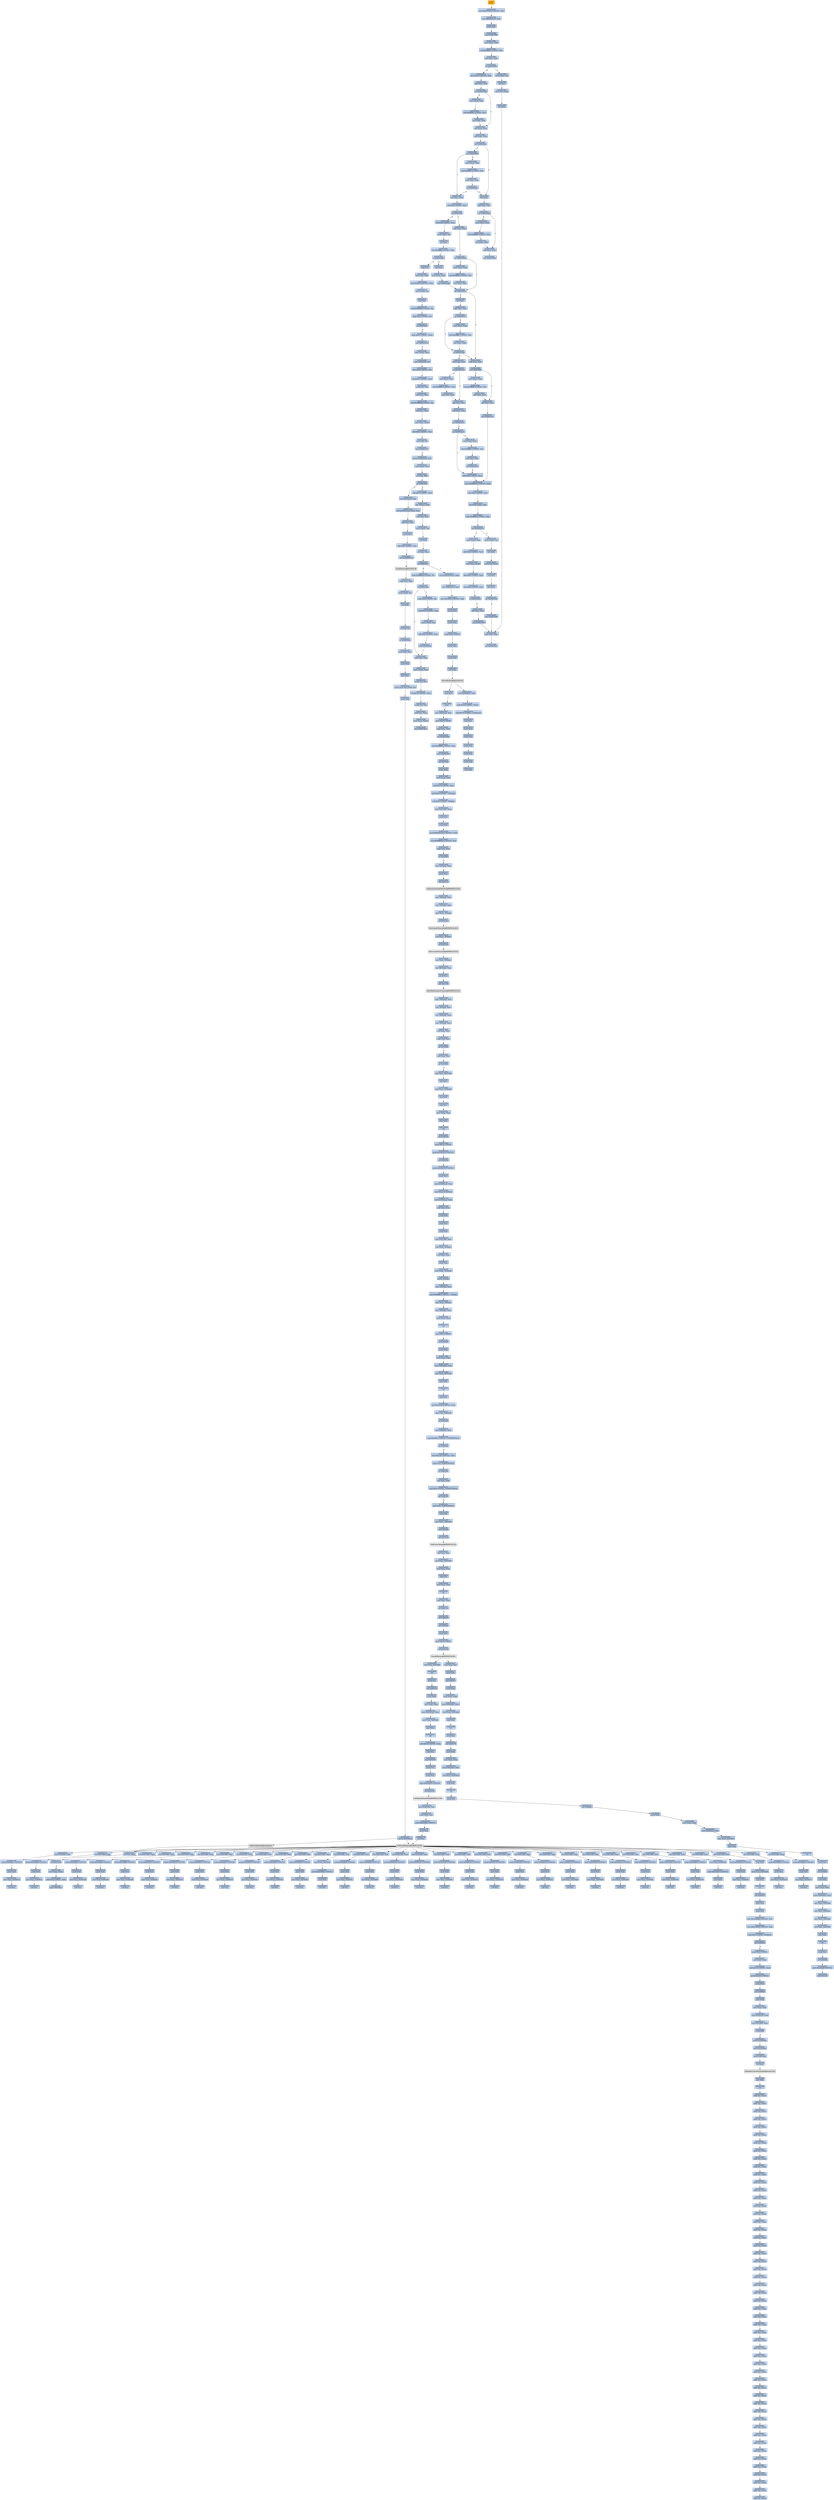 strict digraph G {
	graph [bgcolor=transparent,
		name=G
	];
	node [color=lightsteelblue,
		fillcolor=lightsteelblue,
		shape=rectangle,
		style=filled
	];
	"0x004c4980"	[color=lightgrey,
		fillcolor=orange,
		label="start\npusha ",
		opcode=pusha_];
	"0x004c4981"	[label="0x004c4981\nmovl $0x495000<UINT32>, %esi",
		opcode=movl_0x495000UINT32_esi];
	"0x004c4980" -> "0x004c4981"	[color="#000000"];
	"0x004c4986"	[label="0x004c4986\nleal -606208(%esi), %edi",
		opcode=leal__606208esi__edi];
	"0x004c4981" -> "0x004c4986"	[color="#000000"];
	"0x004c498c"	[label="0x004c498c\npushl %edi",
		opcode=pushl_edi];
	"0x004c4986" -> "0x004c498c"	[color="#000000"];
	"0x004c498d"	[label="0x004c498d\njmp 0x004c499a",
		opcode=jmp_0x004c499a];
	"0x004c498c" -> "0x004c498d"	[color="#000000"];
	"0x004c499a"	[label="0x004c499a\nmovl (%esi), %ebx",
		opcode=movl_esi__ebx];
	"0x004c498d" -> "0x004c499a"	[color="#000000"];
	"0x004c499c"	[label="0x004c499c\nsubl $0xfffffffc<UINT8>, %esi",
		opcode=subl_0xfffffffcUINT8_esi];
	"0x004c499a" -> "0x004c499c"	[color="#000000"];
	"0x004c499f"	[label="0x004c499f\nadcl %ebx, %ebx",
		opcode=adcl_ebx_ebx];
	"0x004c499c" -> "0x004c499f"	[color="#000000"];
	"0x004c49a1"	[label="0x004c49a1\njb 0x004c4990",
		opcode=jb_0x004c4990];
	"0x004c499f" -> "0x004c49a1"	[color="#000000"];
	"0x004c4990"	[label="0x004c4990\nmovb (%esi), %al",
		opcode=movb_esi__al];
	"0x004c49a1" -> "0x004c4990"	[color="#000000",
		label=T];
	"0x004c49a3"	[label="0x004c49a3\nmovl $0x1<UINT32>, %eax",
		opcode=movl_0x1UINT32_eax];
	"0x004c49a1" -> "0x004c49a3"	[color="#000000",
		label=F];
	"0x004c4992"	[label="0x004c4992\nincl %esi",
		opcode=incl_esi];
	"0x004c4990" -> "0x004c4992"	[color="#000000"];
	"0x004c4993"	[label="0x004c4993\nmovb %al, (%edi)",
		opcode=movb_al_edi_];
	"0x004c4992" -> "0x004c4993"	[color="#000000"];
	"0x004c4995"	[label="0x004c4995\nincl %edi",
		opcode=incl_edi];
	"0x004c4993" -> "0x004c4995"	[color="#000000"];
	"0x004c4996"	[label="0x004c4996\naddl %ebx, %ebx",
		opcode=addl_ebx_ebx];
	"0x004c4995" -> "0x004c4996"	[color="#000000"];
	"0x004c4998"	[label="0x004c4998\njne 0x004c49a1",
		opcode=jne_0x004c49a1];
	"0x004c4996" -> "0x004c4998"	[color="#000000"];
	"0x004c49a8"	[label="0x004c49a8\naddl %ebx, %ebx",
		opcode=addl_ebx_ebx];
	"0x004c49a3" -> "0x004c49a8"	[color="#000000"];
	"0x004c49aa"	[label="0x004c49aa\njne 0x004c49b3",
		opcode=jne_0x004c49b3];
	"0x004c49a8" -> "0x004c49aa"	[color="#000000"];
	"0x004c49b3"	[label="0x004c49b3\nadcl %eax, %eax",
		opcode=adcl_eax_eax];
	"0x004c49aa" -> "0x004c49b3"	[color="#000000",
		label=T];
	"0x004c49ac"	[label="0x004c49ac\nmovl (%esi), %ebx",
		opcode=movl_esi__ebx];
	"0x004c49aa" -> "0x004c49ac"	[color="#000000",
		label=F];
	"0x004c49b5"	[label="0x004c49b5\naddl %ebx, %ebx",
		opcode=addl_ebx_ebx];
	"0x004c49b3" -> "0x004c49b5"	[color="#000000"];
	"0x004c49b7"	[label="0x004c49b7\njae 0x004c49c4",
		opcode=jae_0x004c49c4];
	"0x004c49b5" -> "0x004c49b7"	[color="#000000"];
	"0x004c49b9"	[label="0x004c49b9\njne 0x004c49e3",
		opcode=jne_0x004c49e3];
	"0x004c49b7" -> "0x004c49b9"	[color="#000000",
		label=F];
	"0x004c49c4"	[label="0x004c49c4\ndecl %eax",
		opcode=decl_eax];
	"0x004c49b7" -> "0x004c49c4"	[color="#000000",
		label=T];
	"0x004c49e3"	[label="0x004c49e3\nxorl %ecx, %ecx",
		opcode=xorl_ecx_ecx];
	"0x004c49b9" -> "0x004c49e3"	[color="#000000",
		label=T];
	"0x004c49bb"	[label="0x004c49bb\nmovl (%esi), %ebx",
		opcode=movl_esi__ebx];
	"0x004c49b9" -> "0x004c49bb"	[color="#000000",
		label=F];
	"0x004c49e5"	[label="0x004c49e5\nsubl $0x3<UINT8>, %eax",
		opcode=subl_0x3UINT8_eax];
	"0x004c49e3" -> "0x004c49e5"	[color="#000000"];
	"0x004c49e8"	[label="0x004c49e8\njb 0x004c49fb",
		opcode=jb_0x004c49fb];
	"0x004c49e5" -> "0x004c49e8"	[color="#000000"];
	"0x004c49ea"	[label="0x004c49ea\nshll $0x8<UINT8>, %eax",
		opcode=shll_0x8UINT8_eax];
	"0x004c49e8" -> "0x004c49ea"	[color="#000000",
		label=F];
	"0x004c49fb"	[label="0x004c49fb\naddl %ebx, %ebx",
		opcode=addl_ebx_ebx];
	"0x004c49e8" -> "0x004c49fb"	[color="#000000",
		label=T];
	"0x004c49ed"	[label="0x004c49ed\nmovb (%esi), %al",
		opcode=movb_esi__al];
	"0x004c49ea" -> "0x004c49ed"	[color="#000000"];
	"0x004c49ef"	[label="0x004c49ef\nincl %esi",
		opcode=incl_esi];
	"0x004c49ed" -> "0x004c49ef"	[color="#000000"];
	"0x004c49f0"	[label="0x004c49f0\nxorl $0xffffffff<UINT8>, %eax",
		opcode=xorl_0xffffffffUINT8_eax];
	"0x004c49ef" -> "0x004c49f0"	[color="#000000"];
	"0x004c49f3"	[label="0x004c49f3\nje 0x004c4a6a",
		opcode=je_0x004c4a6a];
	"0x004c49f0" -> "0x004c49f3"	[color="#000000"];
	"0x004c49f5"	[label="0x004c49f5\nsarl %eax",
		opcode=sarl_eax];
	"0x004c49f3" -> "0x004c49f5"	[color="#000000",
		label=F];
	"0x004c4a6a"	[label="0x004c4a6a\npopl %esi",
		opcode=popl_esi];
	"0x004c49f3" -> "0x004c4a6a"	[color="#000000",
		label=T];
	"0x004c49f7"	[label="0x004c49f7\nmovl %eax, %ebp",
		opcode=movl_eax_ebp];
	"0x004c49f5" -> "0x004c49f7"	[color="#000000"];
	"0x004c49f9"	[label="0x004c49f9\njmp 0x004c4a06",
		opcode=jmp_0x004c4a06];
	"0x004c49f7" -> "0x004c49f9"	[color="#000000"];
	"0x004c4a06"	[label="0x004c4a06\njb 0x004c49d4",
		opcode=jb_0x004c49d4];
	"0x004c49f9" -> "0x004c4a06"	[color="#000000"];
	"0x004c49d4"	[label="0x004c49d4\naddl %ebx, %ebx",
		opcode=addl_ebx_ebx];
	"0x004c4a06" -> "0x004c49d4"	[color="#000000",
		label=T];
	"0x004c4a08"	[label="0x004c4a08\nincl %ecx",
		opcode=incl_ecx];
	"0x004c4a06" -> "0x004c4a08"	[color="#000000",
		label=F];
	"0x004c49d6"	[label="0x004c49d6\njne 0x004c49df",
		opcode=jne_0x004c49df];
	"0x004c49d4" -> "0x004c49d6"	[color="#000000"];
	"0x004c49df"	[label="0x004c49df\nadcl %ecx, %ecx",
		opcode=adcl_ecx_ecx];
	"0x004c49d6" -> "0x004c49df"	[color="#000000",
		label=T];
	"0x004c49d8"	[label="0x004c49d8\nmovl (%esi), %ebx",
		opcode=movl_esi__ebx];
	"0x004c49d6" -> "0x004c49d8"	[color="#000000",
		label=F];
	"0x004c49e1"	[label="0x004c49e1\njmp 0x004c4a35",
		opcode=jmp_0x004c4a35];
	"0x004c49df" -> "0x004c49e1"	[color="#000000"];
	"0x004c4a35"	[label="0x004c4a35\ncmpl $0xfffffb00<UINT32>, %ebp",
		opcode=cmpl_0xfffffb00UINT32_ebp];
	"0x004c49e1" -> "0x004c4a35"	[color="#000000"];
	"0x004c4a3b"	[label="0x004c4a3b\nadcl $0x2<UINT8>, %ecx",
		opcode=adcl_0x2UINT8_ecx];
	"0x004c4a35" -> "0x004c4a3b"	[color="#000000"];
	"0x004c4a3e"	[label="0x004c4a3e\nleal (%edi,%ebp), %edx",
		opcode=leal_ediebp__edx];
	"0x004c4a3b" -> "0x004c4a3e"	[color="#000000"];
	"0x004c4a41"	[label="0x004c4a41\ncmpl $0xfffffffc<UINT8>, %ebp",
		opcode=cmpl_0xfffffffcUINT8_ebp];
	"0x004c4a3e" -> "0x004c4a41"	[color="#000000"];
	"0x004c4a44"	[label="0x004c4a44\njbe 0x004c4a54",
		opcode=jbe_0x004c4a54];
	"0x004c4a41" -> "0x004c4a44"	[color="#000000"];
	"0x004c4a46"	[label="0x004c4a46\nmovb (%edx), %al",
		opcode=movb_edx__al];
	"0x004c4a44" -> "0x004c4a46"	[color="#000000",
		label=F];
	"0x004c4a54"	[label="0x004c4a54\nmovl (%edx), %eax",
		opcode=movl_edx__eax];
	"0x004c4a44" -> "0x004c4a54"	[color="#000000",
		label=T];
	"0x004c4a48"	[label="0x004c4a48\nincl %edx",
		opcode=incl_edx];
	"0x004c4a46" -> "0x004c4a48"	[color="#000000"];
	"0x004c4a49"	[label="0x004c4a49\nmovb %al, (%edi)",
		opcode=movb_al_edi_];
	"0x004c4a48" -> "0x004c4a49"	[color="#000000"];
	"0x004c4a4b"	[label="0x004c4a4b\nincl %edi",
		opcode=incl_edi];
	"0x004c4a49" -> "0x004c4a4b"	[color="#000000"];
	"0x004c4a4c"	[label="0x004c4a4c\ndecl %ecx",
		opcode=decl_ecx];
	"0x004c4a4b" -> "0x004c4a4c"	[color="#000000"];
	"0x004c4a4d"	[label="0x004c4a4d\njne 0x004c4a46",
		opcode=jne_0x004c4a46];
	"0x004c4a4c" -> "0x004c4a4d"	[color="#000000"];
	"0x004c4a4f"	[label="0x004c4a4f\njmp 0x004c4996",
		opcode=jmp_0x004c4996];
	"0x004c4a4d" -> "0x004c4a4f"	[color="#000000",
		label=F];
	"0x004c4a4f" -> "0x004c4996"	[color="#000000"];
	"0x004c4a09"	[label="0x004c4a09\naddl %ebx, %ebx",
		opcode=addl_ebx_ebx];
	"0x004c4a08" -> "0x004c4a09"	[color="#000000"];
	"0x004c4a0b"	[label="0x004c4a0b\njne 0x004c4a14",
		opcode=jne_0x004c4a14];
	"0x004c4a09" -> "0x004c4a0b"	[color="#000000"];
	"0x004c4a14"	[label="0x004c4a14\njb 0x004c49d4",
		opcode=jb_0x004c49d4];
	"0x004c4a0b" -> "0x004c4a14"	[color="#000000",
		label=T];
	"0x004c4a0d"	[label="0x004c4a0d\nmovl (%esi), %ebx",
		opcode=movl_esi__ebx];
	"0x004c4a0b" -> "0x004c4a0d"	[color="#000000",
		label=F];
	"0x004c4a14" -> "0x004c49d4"	[color="#000000",
		label=T];
	"0x004c4a16"	[label="0x004c4a16\naddl %ebx, %ebx",
		opcode=addl_ebx_ebx];
	"0x004c4a14" -> "0x004c4a16"	[color="#000000",
		label=F];
	"0x004c4a18"	[label="0x004c4a18\njne 0x004c4a21",
		opcode=jne_0x004c4a21];
	"0x004c4a16" -> "0x004c4a18"	[color="#000000"];
	"0x004c4a21"	[label="0x004c4a21\nadcl %ecx, %ecx",
		opcode=adcl_ecx_ecx];
	"0x004c4a18" -> "0x004c4a21"	[color="#000000",
		label=T];
	"0x004c4a1a"	[label="0x004c4a1a\nmovl (%esi), %ebx",
		opcode=movl_esi__ebx];
	"0x004c4a18" -> "0x004c4a1a"	[color="#000000",
		label=F];
	"0x004c4a23"	[label="0x004c4a23\naddl %ebx, %ebx",
		opcode=addl_ebx_ebx];
	"0x004c4a21" -> "0x004c4a23"	[color="#000000"];
	"0x004c4a25"	[label="0x004c4a25\njae 0x004c4a16",
		opcode=jae_0x004c4a16];
	"0x004c4a23" -> "0x004c4a25"	[color="#000000"];
	"0x004c4a27"	[label="0x004c4a27\njne 0x004c4a32",
		opcode=jne_0x004c4a32];
	"0x004c4a25" -> "0x004c4a27"	[color="#000000",
		label=F];
	"0x004c4a32"	[label="0x004c4a32\naddl $0x2<UINT8>, %ecx",
		opcode=addl_0x2UINT8_ecx];
	"0x004c4a27" -> "0x004c4a32"	[color="#000000",
		label=T];
	"0x004c4a29"	[label="0x004c4a29\nmovl (%esi), %ebx",
		opcode=movl_esi__ebx];
	"0x004c4a27" -> "0x004c4a29"	[color="#000000",
		label=F];
	"0x004c4a32" -> "0x004c4a35"	[color="#000000"];
	"0x004c4a56"	[label="0x004c4a56\naddl $0x4<UINT8>, %edx",
		opcode=addl_0x4UINT8_edx];
	"0x004c4a54" -> "0x004c4a56"	[color="#000000"];
	"0x004c4a59"	[label="0x004c4a59\nmovl %eax, (%edi)",
		opcode=movl_eax_edi_];
	"0x004c4a56" -> "0x004c4a59"	[color="#000000"];
	"0x004c4a5b"	[label="0x004c4a5b\naddl $0x4<UINT8>, %edi",
		opcode=addl_0x4UINT8_edi];
	"0x004c4a59" -> "0x004c4a5b"	[color="#000000"];
	"0x004c4a5e"	[label="0x004c4a5e\nsubl $0x4<UINT8>, %ecx",
		opcode=subl_0x4UINT8_ecx];
	"0x004c4a5b" -> "0x004c4a5e"	[color="#000000"];
	"0x004c4a61"	[label="0x004c4a61\nja 0x004c4a54",
		opcode=ja_0x004c4a54];
	"0x004c4a5e" -> "0x004c4a61"	[color="#000000"];
	"0x004c4a63"	[label="0x004c4a63\naddl %ecx, %edi",
		opcode=addl_ecx_edi];
	"0x004c4a61" -> "0x004c4a63"	[color="#000000",
		label=F];
	"0x004c4a65"	[label="0x004c4a65\njmp 0x004c4996",
		opcode=jmp_0x004c4996];
	"0x004c4a63" -> "0x004c4a65"	[color="#000000"];
	"0x004c4a65" -> "0x004c4996"	[color="#000000"];
	"0x004c49fd"	[label="0x004c49fd\njne 0x004c4a06",
		opcode=jne_0x004c4a06];
	"0x004c49fb" -> "0x004c49fd"	[color="#000000"];
	"0x004c49fd" -> "0x004c4a06"	[color="#000000",
		label=T];
	"0x004c49ff"	[label="0x004c49ff\nmovl (%esi), %ebx",
		opcode=movl_esi__ebx];
	"0x004c49fd" -> "0x004c49ff"	[color="#000000",
		label=F];
	"0x004c49c5"	[label="0x004c49c5\naddl %ebx, %ebx",
		opcode=addl_ebx_ebx];
	"0x004c49c4" -> "0x004c49c5"	[color="#000000"];
	"0x004c49c7"	[label="0x004c49c7\njne 0x004c49d0",
		opcode=jne_0x004c49d0];
	"0x004c49c5" -> "0x004c49c7"	[color="#000000"];
	"0x004c49d0"	[label="0x004c49d0\nadcl %eax, %eax",
		opcode=adcl_eax_eax];
	"0x004c49c7" -> "0x004c49d0"	[color="#000000",
		label=T];
	"0x004c49c9"	[label="0x004c49c9\nmovl (%esi), %ebx",
		opcode=movl_esi__ebx];
	"0x004c49c7" -> "0x004c49c9"	[color="#000000",
		label=F];
	"0x004c49d2"	[label="0x004c49d2\njmp 0x004c49a8",
		opcode=jmp_0x004c49a8];
	"0x004c49d0" -> "0x004c49d2"	[color="#000000"];
	"0x004c49bd"	[label="0x004c49bd\nsubl $0xfffffffc<UINT8>, %esi",
		opcode=subl_0xfffffffcUINT8_esi];
	"0x004c49bb" -> "0x004c49bd"	[color="#000000"];
	"0x004c49c0"	[label="0x004c49c0\nadcl %ebx, %ebx",
		opcode=adcl_ebx_ebx];
	"0x004c49bd" -> "0x004c49c0"	[color="#000000"];
	"0x004c49c2"	[label="0x004c49c2\njb 0x004c49e3",
		opcode=jb_0x004c49e3];
	"0x004c49c0" -> "0x004c49c2"	[color="#000000"];
	"0x004c49c2" -> "0x004c49e3"	[color="#000000",
		label=T];
	"0x004c49c2" -> "0x004c49c4"	[color="#000000",
		label=F];
	"0x004c49ae"	[label="0x004c49ae\nsubl $0xfffffffc<UINT8>, %esi",
		opcode=subl_0xfffffffcUINT8_esi];
	"0x004c49ac" -> "0x004c49ae"	[color="#000000"];
	"0x004c49b1"	[label="0x004c49b1\nadcl %ebx, %ebx",
		opcode=adcl_ebx_ebx];
	"0x004c49ae" -> "0x004c49b1"	[color="#000000"];
	"0x004c49b1" -> "0x004c49b3"	[color="#000000"];
	"0x004c49da"	[label="0x004c49da\nsubl $0xfffffffc<UINT8>, %esi",
		opcode=subl_0xfffffffcUINT8_esi];
	"0x004c49d8" -> "0x004c49da"	[color="#000000"];
	"0x004c49dd"	[label="0x004c49dd\nadcl %ebx, %ebx",
		opcode=adcl_ebx_ebx];
	"0x004c49da" -> "0x004c49dd"	[color="#000000"];
	"0x004c49dd" -> "0x004c49df"	[color="#000000"];
	"0x004c4a2b"	[label="0x004c4a2b\nsubl $0xfffffffc<UINT8>, %esi",
		opcode=subl_0xfffffffcUINT8_esi];
	"0x004c4a29" -> "0x004c4a2b"	[color="#000000"];
	"0x004c4a2e"	[label="0x004c4a2e\nadcl %ebx, %ebx",
		opcode=adcl_ebx_ebx];
	"0x004c4a2b" -> "0x004c4a2e"	[color="#000000"];
	"0x004c4a30"	[label="0x004c4a30\njae 0x004c4a16",
		opcode=jae_0x004c4a16];
	"0x004c4a2e" -> "0x004c4a30"	[color="#000000"];
	"0x004c4a30" -> "0x004c4a32"	[color="#000000",
		label=F];
	"0x004c4a0f"	[label="0x004c4a0f\nsubl $0xfffffffc<UINT8>, %esi",
		opcode=subl_0xfffffffcUINT8_esi];
	"0x004c4a0d" -> "0x004c4a0f"	[color="#000000"];
	"0x004c4a12"	[label="0x004c4a12\nadcl %ebx, %ebx",
		opcode=adcl_ebx_ebx];
	"0x004c4a0f" -> "0x004c4a12"	[color="#000000"];
	"0x004c4a12" -> "0x004c4a14"	[color="#000000"];
	"0x004c4a1c"	[label="0x004c4a1c\nsubl $0xfffffffc<UINT8>, %esi",
		opcode=subl_0xfffffffcUINT8_esi];
	"0x004c4a1a" -> "0x004c4a1c"	[color="#000000"];
	"0x004c4a1f"	[label="0x004c4a1f\nadcl %ebx, %ebx",
		opcode=adcl_ebx_ebx];
	"0x004c4a1c" -> "0x004c4a1f"	[color="#000000"];
	"0x004c4a1f" -> "0x004c4a21"	[color="#000000"];
	"0x004c49cb"	[label="0x004c49cb\nsubl $0xfffffffc<UINT8>, %esi",
		opcode=subl_0xfffffffcUINT8_esi];
	"0x004c49c9" -> "0x004c49cb"	[color="#000000"];
	"0x004c49ce"	[label="0x004c49ce\nadcl %ebx, %ebx",
		opcode=adcl_ebx_ebx];
	"0x004c49cb" -> "0x004c49ce"	[color="#000000"];
	"0x004c49ce" -> "0x004c49d0"	[color="#000000"];
	"0x004c4a01"	[label="0x004c4a01\nsubl $0xfffffffc<UINT8>, %esi",
		opcode=subl_0xfffffffcUINT8_esi];
	"0x004c49ff" -> "0x004c4a01"	[color="#000000"];
	"0x004c4a04"	[label="0x004c4a04\nadcl %ebx, %ebx",
		opcode=adcl_ebx_ebx];
	"0x004c4a01" -> "0x004c4a04"	[color="#000000"];
	"0x004c4a04" -> "0x004c4a06"	[color="#000000"];
	"0x004c4a6b"	[label="0x004c4a6b\nmovl %esi, %edi",
		opcode=movl_esi_edi];
	"0x004c4a6a" -> "0x004c4a6b"	[color="#000000"];
	"0x004c4a6d"	[label="0x004c4a6d\nmovl $0xa9f<UINT32>, %ecx",
		opcode=movl_0xa9fUINT32_ecx];
	"0x004c4a6b" -> "0x004c4a6d"	[color="#000000"];
	"0x004c4a72"	[label="0x004c4a72\nmovb (%edi), %al",
		opcode=movb_edi__al];
	"0x004c4a6d" -> "0x004c4a72"	[color="#000000"];
	"0x004c4a74"	[label="0x004c4a74\nincl %edi",
		opcode=incl_edi];
	"0x004c4a72" -> "0x004c4a74"	[color="#000000"];
	"0x004c4a75"	[label="0x004c4a75\nsubb $0xffffffe8<UINT8>, %al",
		opcode=subb_0xffffffe8UINT8_al];
	"0x004c4a74" -> "0x004c4a75"	[color="#000000"];
	"0x004c4a77"	[label="0x004c4a77\ncmpb $0x1<UINT8>, %al",
		opcode=cmpb_0x1UINT8_al];
	"0x004c4a75" -> "0x004c4a77"	[color="#000000"];
	"0x004c4a79"	[label="0x004c4a79\nja 0x004c4a72",
		opcode=ja_0x004c4a72];
	"0x004c4a77" -> "0x004c4a79"	[color="#000000"];
	"0x004c4a7b"	[label="0x004c4a7b\ncmpb $0x9<UINT8>, (%edi)",
		opcode=cmpb_0x9UINT8_edi_];
	"0x004c4a79" -> "0x004c4a7b"	[color="#000000",
		label=F];
	"0x004c4a7e"	[label="0x004c4a7e\njne 0x004c4a72",
		opcode=jne_0x004c4a72];
	"0x004c4a7b" -> "0x004c4a7e"	[color="#000000"];
	"0x004c4a80"	[label="0x004c4a80\nmovl (%edi), %eax",
		opcode=movl_edi__eax];
	"0x004c4a7e" -> "0x004c4a80"	[color="#000000",
		label=F];
	"0x004c4a82"	[label="0x004c4a82\nmovb 0x4(%edi), %bl",
		opcode=movb_0x4edi__bl];
	"0x004c4a80" -> "0x004c4a82"	[color="#000000"];
	"0x004c4a85"	[label="0x004c4a85\nshrw $0x8<UINT8>, %ax",
		opcode=shrw_0x8UINT8_ax];
	"0x004c4a82" -> "0x004c4a85"	[color="#000000"];
	"0x004c4a89"	[label="0x004c4a89\nroll $0x10<UINT8>, %eax",
		opcode=roll_0x10UINT8_eax];
	"0x004c4a85" -> "0x004c4a89"	[color="#000000"];
	"0x004c4a8c"	[label="0x004c4a8c\nxchgb %al, %ah",
		opcode=xchgb_al_ah];
	"0x004c4a89" -> "0x004c4a8c"	[color="#000000"];
	"0x004c4a8e"	[label="0x004c4a8e\nsubl %edi, %eax",
		opcode=subl_edi_eax];
	"0x004c4a8c" -> "0x004c4a8e"	[color="#000000"];
	"0x004c4a90"	[label="0x004c4a90\nsubb $0xffffffe8<UINT8>, %bl",
		opcode=subb_0xffffffe8UINT8_bl];
	"0x004c4a8e" -> "0x004c4a90"	[color="#000000"];
	"0x004c4a93"	[label="0x004c4a93\naddl %esi, %eax",
		opcode=addl_esi_eax];
	"0x004c4a90" -> "0x004c4a93"	[color="#000000"];
	"0x004c4a95"	[label="0x004c4a95\nmovl %eax, (%edi)",
		opcode=movl_eax_edi_];
	"0x004c4a93" -> "0x004c4a95"	[color="#000000"];
	"0x004c4a97"	[label="0x004c4a97\naddl $0x5<UINT8>, %edi",
		opcode=addl_0x5UINT8_edi];
	"0x004c4a95" -> "0x004c4a97"	[color="#000000"];
	"0x004c4a9a"	[label="0x004c4a9a\nmovb %bl, %al",
		opcode=movb_bl_al];
	"0x004c4a97" -> "0x004c4a9a"	[color="#000000"];
	"0x004c4a9c"	[label="0x004c4a9c\nloop 0x004c4a77",
		opcode=loop_0x004c4a77];
	"0x004c4a9a" -> "0x004c4a9c"	[color="#000000"];
	"0x004c4a9e"	[label="0x004c4a9e\nleal 0xc1000(%esi), %edi",
		opcode=leal_0xc1000esi__edi];
	"0x004c4a9c" -> "0x004c4a9e"	[color="#000000",
		label=F];
	"0x004c4aa4"	[label="0x004c4aa4\nmovl (%edi), %eax",
		opcode=movl_edi__eax];
	"0x004c4a9e" -> "0x004c4aa4"	[color="#000000"];
	"0x004c4aa6"	[label="0x004c4aa6\norl %eax, %eax",
		opcode=orl_eax_eax];
	"0x004c4aa4" -> "0x004c4aa6"	[color="#000000"];
	"0x004c4aa8"	[label="0x004c4aa8\nje 0x004c4ae6",
		opcode=je_0x004c4ae6];
	"0x004c4aa6" -> "0x004c4aa8"	[color="#000000"];
	"0x004c4aaa"	[label="0x004c4aaa\nmovl 0x4(%edi), %ebx",
		opcode=movl_0x4edi__ebx];
	"0x004c4aa8" -> "0x004c4aaa"	[color="#000000",
		label=F];
	"0x004c4ae6"	[label="0x004c4ae6\naddl $0x4<UINT8>, %edi",
		opcode=addl_0x4UINT8_edi];
	"0x004c4aa8" -> "0x004c4ae6"	[color="#000000",
		label=T];
	"0x004c4aad"	[label="0x004c4aad\nleal 0xc485c(%eax,%esi), %eax",
		opcode=leal_0xc485ceaxesi__eax];
	"0x004c4aaa" -> "0x004c4aad"	[color="#000000"];
	"0x004c4ab4"	[label="0x004c4ab4\naddl %esi, %ebx",
		opcode=addl_esi_ebx];
	"0x004c4aad" -> "0x004c4ab4"	[color="#000000"];
	"0x004c4ab6"	[label="0x004c4ab6\npushl %eax",
		opcode=pushl_eax];
	"0x004c4ab4" -> "0x004c4ab6"	[color="#000000"];
	"0x004c4ab7"	[label="0x004c4ab7\naddl $0x8<UINT8>, %edi",
		opcode=addl_0x8UINT8_edi];
	"0x004c4ab6" -> "0x004c4ab7"	[color="#000000"];
	"0x004c4aba"	[label="0x004c4aba\ncall 0xc4928(%esi)",
		opcode=call_0xc4928esi_];
	"0x004c4ab7" -> "0x004c4aba"	[color="#000000"];
	LoadLibraryA_kernel32_dll	[color=lightgrey,
		fillcolor=lightgrey,
		label="LoadLibraryA@kernel32.dll",
		opcode=API];
	"0x004c4aba" -> LoadLibraryA_kernel32_dll	[color="#000000"];
	"0x004c4ac0"	[label="0x004c4ac0\nxchgl %eax, %ebp",
		opcode=xchgl_eax_ebp];
	LoadLibraryA_kernel32_dll -> "0x004c4ac0"	[color="#000000"];
	"0x004c4ac1"	[label="0x004c4ac1\nmovb (%edi), %al",
		opcode=movb_edi__al];
	"0x004c4ac0" -> "0x004c4ac1"	[color="#000000"];
	"0x004c4ac3"	[label="0x004c4ac3\nincl %edi",
		opcode=incl_edi];
	"0x004c4ac1" -> "0x004c4ac3"	[color="#000000"];
	"0x004c4ac4"	[label="0x004c4ac4\norb %al, %al",
		opcode=orb_al_al];
	"0x004c4ac3" -> "0x004c4ac4"	[color="#000000"];
	"0x004c4ac6"	[label="0x004c4ac6\nje 0x004c4aa4",
		opcode=je_0x004c4aa4];
	"0x004c4ac4" -> "0x004c4ac6"	[color="#000000"];
	"0x004c4ac8"	[label="0x004c4ac8\nmovl %edi, %ecx",
		opcode=movl_edi_ecx];
	"0x004c4ac6" -> "0x004c4ac8"	[color="#000000",
		label=F];
	"0x004c4aca"	[label="0x004c4aca\npushl %edi",
		opcode=pushl_edi];
	"0x004c4ac8" -> "0x004c4aca"	[color="#000000"];
	"0x004c4acb"	[label="0x004c4acb\ndecl %eax",
		opcode=decl_eax];
	"0x004c4aca" -> "0x004c4acb"	[color="#000000"];
	"0x004c4acc"	[label="0x004c4acc\nrepnz scasb %es:(%edi), %al",
		opcode=repnz_scasb_es_edi__al];
	"0x004c4acb" -> "0x004c4acc"	[color="#000000"];
	"0x004c4ace"	[label="0x004c4ace\npushl %ebp",
		opcode=pushl_ebp];
	"0x004c4acc" -> "0x004c4ace"	[color="#000000"];
	"0x004c4acf"	[label="0x004c4acf\ncall 0xc4930(%esi)",
		opcode=call_0xc4930esi_];
	"0x004c4ace" -> "0x004c4acf"	[color="#000000"];
	GetProcAddress_kernel32_dll	[color=lightgrey,
		fillcolor=lightgrey,
		label="GetProcAddress@kernel32.dll",
		opcode=API];
	"0x004c4acf" -> GetProcAddress_kernel32_dll	[color="#000000"];
	GetProcAddress_KERNEL32_DLL	[color=lightgrey,
		fillcolor=lightgrey,
		label="GetProcAddress@KERNEL32.DLL",
		opcode=API];
	"0x004c4acf" -> GetProcAddress_KERNEL32_DLL	[color="#000000"];
	"0x004c4ad5"	[label="0x004c4ad5\norl %eax, %eax",
		opcode=orl_eax_eax];
	GetProcAddress_kernel32_dll -> "0x004c4ad5"	[color="#000000"];
	"0x004c4ad7"	[label="0x004c4ad7\nje 0x004c4ae0",
		opcode=je_0x004c4ae0];
	"0x004c4ad5" -> "0x004c4ad7"	[color="#000000"];
	"0x004c4ad9"	[label="0x004c4ad9\nmovl %eax, (%ebx)",
		opcode=movl_eax_ebx_];
	"0x004c4ad7" -> "0x004c4ad9"	[color="#000000",
		label=F];
	"0x004c4adb"	[label="0x004c4adb\naddl $0x4<UINT8>, %ebx",
		opcode=addl_0x4UINT8_ebx];
	"0x004c4ad9" -> "0x004c4adb"	[color="#000000"];
	"0x004c4ade"	[label="0x004c4ade\njmp 0x004c4ac1",
		opcode=jmp_0x004c4ac1];
	"0x004c4adb" -> "0x004c4ade"	[color="#000000"];
	GetProcAddress_KERNEL32_DLL -> "0x004c4ad5"	[color="#000000"];
	"0x0040d76a"	[label="0x0040d76a\nxorl 0x451d80, %eax",
		opcode=xorl_0x451d80_eax];
	GetProcAddress_KERNEL32_DLL -> "0x0040d76a"	[color="#000000"];
	"0x0040d77d"	[label="0x0040d77d\nxorl 0x451d80, %eax",
		opcode=xorl_0x451d80_eax];
	GetProcAddress_KERNEL32_DLL -> "0x0040d77d"	[color="#000000"];
	"0x0040d790"	[label="0x0040d790\nxorl 0x451d80, %eax",
		opcode=xorl_0x451d80_eax];
	GetProcAddress_KERNEL32_DLL -> "0x0040d790"	[color="#000000"];
	"0x0040d7a3"	[label="0x0040d7a3\nxorl 0x451d80, %eax",
		opcode=xorl_0x451d80_eax];
	GetProcAddress_KERNEL32_DLL -> "0x0040d7a3"	[color="#000000"];
	"0x0040d7b6"	[label="0x0040d7b6\nxorl 0x451d80, %eax",
		opcode=xorl_0x451d80_eax];
	GetProcAddress_KERNEL32_DLL -> "0x0040d7b6"	[color="#000000"];
	"0x0040d7c9"	[label="0x0040d7c9\nxorl 0x451d80, %eax",
		opcode=xorl_0x451d80_eax];
	GetProcAddress_KERNEL32_DLL -> "0x0040d7c9"	[color="#000000"];
	"0x0040d7dc"	[label="0x0040d7dc\nxorl 0x451d80, %eax",
		opcode=xorl_0x451d80_eax];
	GetProcAddress_KERNEL32_DLL -> "0x0040d7dc"	[color="#000000"];
	"0x0040d7ef"	[label="0x0040d7ef\nxorl 0x451d80, %eax",
		opcode=xorl_0x451d80_eax];
	GetProcAddress_KERNEL32_DLL -> "0x0040d7ef"	[color="#000000"];
	"0x0040d802"	[label="0x0040d802\nxorl 0x451d80, %eax",
		opcode=xorl_0x451d80_eax];
	GetProcAddress_KERNEL32_DLL -> "0x0040d802"	[color="#000000"];
	"0x0040d815"	[label="0x0040d815\nxorl 0x451d80, %eax",
		opcode=xorl_0x451d80_eax];
	GetProcAddress_KERNEL32_DLL -> "0x0040d815"	[color="#000000"];
	"0x0040d828"	[label="0x0040d828\nxorl 0x451d80, %eax",
		opcode=xorl_0x451d80_eax];
	GetProcAddress_KERNEL32_DLL -> "0x0040d828"	[color="#000000"];
	"0x0040d83b"	[label="0x0040d83b\nxorl 0x451d80, %eax",
		opcode=xorl_0x451d80_eax];
	GetProcAddress_KERNEL32_DLL -> "0x0040d83b"	[color="#000000"];
	"0x0040d84e"	[label="0x0040d84e\nxorl 0x451d80, %eax",
		opcode=xorl_0x451d80_eax];
	GetProcAddress_KERNEL32_DLL -> "0x0040d84e"	[color="#000000"];
	"0x0040d861"	[label="0x0040d861\nxorl 0x451d80, %eax",
		opcode=xorl_0x451d80_eax];
	GetProcAddress_KERNEL32_DLL -> "0x0040d861"	[color="#000000"];
	"0x0040d874"	[label="0x0040d874\nxorl 0x451d80, %eax",
		opcode=xorl_0x451d80_eax];
	GetProcAddress_KERNEL32_DLL -> "0x0040d874"	[color="#000000"];
	"0x0040d887"	[label="0x0040d887\nxorl 0x451d80, %eax",
		opcode=xorl_0x451d80_eax];
	GetProcAddress_KERNEL32_DLL -> "0x0040d887"	[color="#000000"];
	"0x0040d89a"	[label="0x0040d89a\nxorl 0x451d80, %eax",
		opcode=xorl_0x451d80_eax];
	GetProcAddress_KERNEL32_DLL -> "0x0040d89a"	[color="#000000"];
	"0x0040d8ad"	[label="0x0040d8ad\nxorl 0x451d80, %eax",
		opcode=xorl_0x451d80_eax];
	GetProcAddress_KERNEL32_DLL -> "0x0040d8ad"	[color="#000000"];
	"0x0040d8c0"	[label="0x0040d8c0\nxorl 0x451d80, %eax",
		opcode=xorl_0x451d80_eax];
	GetProcAddress_KERNEL32_DLL -> "0x0040d8c0"	[color="#000000"];
	"0x0040d8d3"	[label="0x0040d8d3\nxorl 0x451d80, %eax",
		opcode=xorl_0x451d80_eax];
	GetProcAddress_KERNEL32_DLL -> "0x0040d8d3"	[color="#000000"];
	"0x0040d8e6"	[label="0x0040d8e6\nxorl 0x451d80, %eax",
		opcode=xorl_0x451d80_eax];
	GetProcAddress_KERNEL32_DLL -> "0x0040d8e6"	[color="#000000"];
	"0x0040d8f9"	[label="0x0040d8f9\nxorl 0x451d80, %eax",
		opcode=xorl_0x451d80_eax];
	GetProcAddress_KERNEL32_DLL -> "0x0040d8f9"	[color="#000000"];
	"0x0040d90c"	[label="0x0040d90c\nxorl 0x451d80, %eax",
		opcode=xorl_0x451d80_eax];
	GetProcAddress_KERNEL32_DLL -> "0x0040d90c"	[color="#000000"];
	"0x0040d91f"	[label="0x0040d91f\nxorl 0x451d80, %eax",
		opcode=xorl_0x451d80_eax];
	GetProcAddress_KERNEL32_DLL -> "0x0040d91f"	[color="#000000"];
	"0x0040d932"	[label="0x0040d932\nxorl 0x451d80, %eax",
		opcode=xorl_0x451d80_eax];
	GetProcAddress_KERNEL32_DLL -> "0x0040d932"	[color="#000000"];
	"0x0040d945"	[label="0x0040d945\nxorl 0x451d80, %eax",
		opcode=xorl_0x451d80_eax];
	GetProcAddress_KERNEL32_DLL -> "0x0040d945"	[color="#000000"];
	"0x0040d958"	[label="0x0040d958\nxorl 0x451d80, %eax",
		opcode=xorl_0x451d80_eax];
	GetProcAddress_KERNEL32_DLL -> "0x0040d958"	[color="#000000"];
	"0x0040d96b"	[label="0x0040d96b\nxorl 0x451d80, %eax",
		opcode=xorl_0x451d80_eax];
	GetProcAddress_KERNEL32_DLL -> "0x0040d96b"	[color="#000000"];
	"0x0040d97e"	[label="0x0040d97e\nxorl 0x451d80, %eax",
		opcode=xorl_0x451d80_eax];
	GetProcAddress_KERNEL32_DLL -> "0x0040d97e"	[color="#000000"];
	"0x0040d991"	[label="0x0040d991\nxorl 0x451d80, %eax",
		opcode=xorl_0x451d80_eax];
	GetProcAddress_KERNEL32_DLL -> "0x0040d991"	[color="#000000"];
	"0x0040d9a4"	[label="0x0040d9a4\nxorl 0x451d80, %eax",
		opcode=xorl_0x451d80_eax];
	GetProcAddress_KERNEL32_DLL -> "0x0040d9a4"	[color="#000000"];
	"0x0040d9b7"	[label="0x0040d9b7\nxorl 0x451d80, %eax",
		opcode=xorl_0x451d80_eax];
	GetProcAddress_KERNEL32_DLL -> "0x0040d9b7"	[color="#000000"];
	"0x0040d9ca"	[label="0x0040d9ca\nxorl 0x451d80, %eax",
		opcode=xorl_0x451d80_eax];
	GetProcAddress_KERNEL32_DLL -> "0x0040d9ca"	[color="#000000"];
	"0x004c4ae9"	[label="0x004c4ae9\nleal -4(%esi), %ebx",
		opcode=leal__4esi__ebx];
	"0x004c4ae6" -> "0x004c4ae9"	[color="#000000"];
	"0x004c4aec"	[label="0x004c4aec\nxorl %eax, %eax",
		opcode=xorl_eax_eax];
	"0x004c4ae9" -> "0x004c4aec"	[color="#000000"];
	"0x004c4aee"	[label="0x004c4aee\nmovb (%edi), %al",
		opcode=movb_edi__al];
	"0x004c4aec" -> "0x004c4aee"	[color="#000000"];
	"0x004c4af0"	[label="0x004c4af0\nincl %edi",
		opcode=incl_edi];
	"0x004c4aee" -> "0x004c4af0"	[color="#000000"];
	"0x004c4af1"	[label="0x004c4af1\norl %eax, %eax",
		opcode=orl_eax_eax];
	"0x004c4af0" -> "0x004c4af1"	[color="#000000"];
	"0x004c4af3"	[label="0x004c4af3\nje 0x004c4b17",
		opcode=je_0x004c4b17];
	"0x004c4af1" -> "0x004c4af3"	[color="#000000"];
	"0x004c4af5"	[label="0x004c4af5\ncmpb $0xffffffef<UINT8>, %al",
		opcode=cmpb_0xffffffefUINT8_al];
	"0x004c4af3" -> "0x004c4af5"	[color="#000000",
		label=F];
	"0x004c4b17"	[label="0x004c4b17\nmovl 0xc4934(%esi), %ebp",
		opcode=movl_0xc4934esi__ebp];
	"0x004c4af3" -> "0x004c4b17"	[color="#000000",
		label=T];
	"0x004c4af7"	[label="0x004c4af7\nja 0x004c4b0a",
		opcode=ja_0x004c4b0a];
	"0x004c4af5" -> "0x004c4af7"	[color="#000000"];
	"0x004c4af9"	[label="0x004c4af9\naddl %eax, %ebx",
		opcode=addl_eax_ebx];
	"0x004c4af7" -> "0x004c4af9"	[color="#000000",
		label=F];
	"0x004c4b0a"	[label="0x004c4b0a\nandb $0xf<UINT8>, %al",
		opcode=andb_0xfUINT8_al];
	"0x004c4af7" -> "0x004c4b0a"	[color="#000000",
		label=T];
	"0x004c4afb"	[label="0x004c4afb\nmovl (%ebx), %eax",
		opcode=movl_ebx__eax];
	"0x004c4af9" -> "0x004c4afb"	[color="#000000"];
	"0x004c4afd"	[label="0x004c4afd\nxchgb %al, %ah",
		opcode=xchgb_al_ah];
	"0x004c4afb" -> "0x004c4afd"	[color="#000000"];
	"0x004c4aff"	[label="0x004c4aff\nroll $0x10<UINT8>, %eax",
		opcode=roll_0x10UINT8_eax];
	"0x004c4afd" -> "0x004c4aff"	[color="#000000"];
	"0x004c4b02"	[label="0x004c4b02\nxchgb %al, %ah",
		opcode=xchgb_al_ah];
	"0x004c4aff" -> "0x004c4b02"	[color="#000000"];
	"0x004c4b04"	[label="0x004c4b04\naddl %esi, %eax",
		opcode=addl_esi_eax];
	"0x004c4b02" -> "0x004c4b04"	[color="#000000"];
	"0x004c4b06"	[label="0x004c4b06\nmovl %eax, (%ebx)",
		opcode=movl_eax_ebx_];
	"0x004c4b04" -> "0x004c4b06"	[color="#000000"];
	"0x004c4b08"	[label="0x004c4b08\njmp 0x004c4aec",
		opcode=jmp_0x004c4aec];
	"0x004c4b06" -> "0x004c4b08"	[color="#000000"];
	"0x004c4b0c"	[label="0x004c4b0c\nshll $0x10<UINT8>, %eax",
		opcode=shll_0x10UINT8_eax];
	"0x004c4b0a" -> "0x004c4b0c"	[color="#000000"];
	"0x004c4b0f"	[label="0x004c4b0f\nmovw (%edi), %ax",
		opcode=movw_edi__ax];
	"0x004c4b0c" -> "0x004c4b0f"	[color="#000000"];
	"0x004c4b12"	[label="0x004c4b12\naddl $0x2<UINT8>, %edi",
		opcode=addl_0x2UINT8_edi];
	"0x004c4b0f" -> "0x004c4b12"	[color="#000000"];
	"0x004c4b15"	[label="0x004c4b15\njmp 0x004c4af9",
		opcode=jmp_0x004c4af9];
	"0x004c4b12" -> "0x004c4b15"	[color="#000000"];
	"0x004c4b15" -> "0x004c4af9"	[color="#000000"];
	"0x004c4b1d"	[label="0x004c4b1d\nleal -4096(%esi), %edi",
		opcode=leal__4096esi__edi];
	"0x004c4b17" -> "0x004c4b1d"	[color="#000000"];
	"0x004c4b23"	[label="0x004c4b23\nmovl $0x1000<UINT32>, %ebx",
		opcode=movl_0x1000UINT32_ebx];
	"0x004c4b1d" -> "0x004c4b23"	[color="#000000"];
	"0x004c4b28"	[label="0x004c4b28\npushl %eax",
		opcode=pushl_eax];
	"0x004c4b23" -> "0x004c4b28"	[color="#000000"];
	"0x004c4b29"	[label="0x004c4b29\npushl %esp",
		opcode=pushl_esp];
	"0x004c4b28" -> "0x004c4b29"	[color="#000000"];
	"0x004c4b2a"	[label="0x004c4b2a\npushl $0x4<UINT8>",
		opcode=pushl_0x4UINT8];
	"0x004c4b29" -> "0x004c4b2a"	[color="#000000"];
	"0x004c4b2c"	[label="0x004c4b2c\npushl %ebx",
		opcode=pushl_ebx];
	"0x004c4b2a" -> "0x004c4b2c"	[color="#000000"];
	"0x004c4b2d"	[label="0x004c4b2d\npushl %edi",
		opcode=pushl_edi];
	"0x004c4b2c" -> "0x004c4b2d"	[color="#000000"];
	"0x004c4b2e"	[label="0x004c4b2e\ncall %ebp",
		opcode=call_ebp];
	"0x004c4b2d" -> "0x004c4b2e"	[color="#000000"];
	VirtualProtect_kernel32_dll	[color=lightgrey,
		fillcolor=lightgrey,
		label="VirtualProtect@kernel32.dll",
		opcode=API];
	"0x004c4b2e" -> VirtualProtect_kernel32_dll	[color="#000000"];
	"0x004c4b30"	[label="0x004c4b30\nleal 0x20f(%edi), %eax",
		opcode=leal_0x20fedi__eax];
	VirtualProtect_kernel32_dll -> "0x004c4b30"	[color="#000000"];
	"0x004c4b45"	[label="0x004c4b45\npopl %eax",
		opcode=popl_eax];
	VirtualProtect_kernel32_dll -> "0x004c4b45"	[color="#000000"];
	"0x004c4b36"	[label="0x004c4b36\nandb $0x7f<UINT8>, (%eax)",
		opcode=andb_0x7fUINT8_eax_];
	"0x004c4b30" -> "0x004c4b36"	[color="#000000"];
	"0x004c4b39"	[label="0x004c4b39\nandb $0x7f<UINT8>, 0x28(%eax)",
		opcode=andb_0x7fUINT8_0x28eax_];
	"0x004c4b36" -> "0x004c4b39"	[color="#000000"];
	"0x004c4b3d"	[label="0x004c4b3d\npopl %eax",
		opcode=popl_eax];
	"0x004c4b39" -> "0x004c4b3d"	[color="#000000"];
	"0x004c4b3e"	[label="0x004c4b3e\npushl %eax",
		opcode=pushl_eax];
	"0x004c4b3d" -> "0x004c4b3e"	[color="#000000"];
	"0x004c4b3f"	[label="0x004c4b3f\npushl %esp",
		opcode=pushl_esp];
	"0x004c4b3e" -> "0x004c4b3f"	[color="#000000"];
	"0x004c4b40"	[label="0x004c4b40\npushl %eax",
		opcode=pushl_eax];
	"0x004c4b3f" -> "0x004c4b40"	[color="#000000"];
	"0x004c4b41"	[label="0x004c4b41\npushl %ebx",
		opcode=pushl_ebx];
	"0x004c4b40" -> "0x004c4b41"	[color="#000000"];
	"0x004c4b42"	[label="0x004c4b42\npushl %edi",
		opcode=pushl_edi];
	"0x004c4b41" -> "0x004c4b42"	[color="#000000"];
	"0x004c4b43"	[label="0x004c4b43\ncall %ebp",
		opcode=call_ebp];
	"0x004c4b42" -> "0x004c4b43"	[color="#000000"];
	"0x004c4b46"	[label="0x004c4b46\npopa ",
		opcode=popa_];
	"0x004c4b45" -> "0x004c4b46"	[color="#000000"];
	"0x004c4b47"	[label="0x004c4b47\nleal -128(%esp), %eax",
		opcode=leal__128esp__eax];
	"0x004c4b46" -> "0x004c4b47"	[color="#000000"];
	"0x004c4b4b"	[label="0x004c4b4b\npushl $0x0<UINT8>",
		opcode=pushl_0x0UINT8];
	"0x004c4b47" -> "0x004c4b4b"	[color="#000000"];
	"0x004c4b4d"	[label="0x004c4b4d\ncmpl %eax, %esp",
		opcode=cmpl_eax_esp];
	"0x004c4b4b" -> "0x004c4b4d"	[color="#000000"];
	"0x004c4b4f"	[label="0x004c4b4f\njne 0x004c4b4b",
		opcode=jne_0x004c4b4b];
	"0x004c4b4d" -> "0x004c4b4f"	[color="#000000"];
	"0x004c4b51"	[label="0x004c4b51\nsubl $0xffffff80<UINT8>, %esp",
		opcode=subl_0xffffff80UINT8_esp];
	"0x004c4b4f" -> "0x004c4b51"	[color="#000000",
		label=F];
	"0x004c4b54"	[label="0x004c4b54\njmp 0x0040c429",
		opcode=jmp_0x0040c429];
	"0x004c4b51" -> "0x004c4b54"	[color="#000000"];
	"0x0040c429"	[label="0x0040c429\ncall 0x414ad4",
		opcode=call_0x414ad4];
	"0x004c4b54" -> "0x0040c429"	[color="#000000"];
	"0x00414ad4"	[label="0x00414ad4\npushl %ebp",
		opcode=pushl_ebp];
	"0x0040c429" -> "0x00414ad4"	[color="#000000"];
	"0x00414ad5"	[label="0x00414ad5\nmovl %esp, %ebp",
		opcode=movl_esp_ebp];
	"0x00414ad4" -> "0x00414ad5"	[color="#000000"];
	"0x00414ad7"	[label="0x00414ad7\nsubl $0x14<UINT8>, %esp",
		opcode=subl_0x14UINT8_esp];
	"0x00414ad5" -> "0x00414ad7"	[color="#000000"];
	"0x00414ada"	[label="0x00414ada\nandl $0x0<UINT8>, -12(%ebp)",
		opcode=andl_0x0UINT8__12ebp_];
	"0x00414ad7" -> "0x00414ada"	[color="#000000"];
	"0x00414ade"	[label="0x00414ade\nandl $0x0<UINT8>, -8(%ebp)",
		opcode=andl_0x0UINT8__8ebp_];
	"0x00414ada" -> "0x00414ade"	[color="#000000"];
	"0x00414ae2"	[label="0x00414ae2\nmovl 0x451d80, %eax",
		opcode=movl_0x451d80_eax];
	"0x00414ade" -> "0x00414ae2"	[color="#000000"];
	"0x00414ae7"	[label="0x00414ae7\npushl %esi",
		opcode=pushl_esi];
	"0x00414ae2" -> "0x00414ae7"	[color="#000000"];
	"0x00414ae8"	[label="0x00414ae8\npushl %edi",
		opcode=pushl_edi];
	"0x00414ae7" -> "0x00414ae8"	[color="#000000"];
	"0x00414ae9"	[label="0x00414ae9\nmovl $0xbb40e64e<UINT32>, %edi",
		opcode=movl_0xbb40e64eUINT32_edi];
	"0x00414ae8" -> "0x00414ae9"	[color="#000000"];
	"0x00414aee"	[label="0x00414aee\nmovl $0xffff0000<UINT32>, %esi",
		opcode=movl_0xffff0000UINT32_esi];
	"0x00414ae9" -> "0x00414aee"	[color="#000000"];
	"0x00414af3"	[label="0x00414af3\ncmpl %edi, %eax",
		opcode=cmpl_edi_eax];
	"0x00414aee" -> "0x00414af3"	[color="#000000"];
	"0x00414af5"	[label="0x00414af5\nje 0x414b04",
		opcode=je_0x414b04];
	"0x00414af3" -> "0x00414af5"	[color="#000000"];
	"0x00414b04"	[label="0x00414b04\nleal -12(%ebp), %eax",
		opcode=leal__12ebp__eax];
	"0x00414af5" -> "0x00414b04"	[color="#000000",
		label=T];
	"0x00414b07"	[label="0x00414b07\npushl %eax",
		opcode=pushl_eax];
	"0x00414b04" -> "0x00414b07"	[color="#000000"];
	"0x00414b08"	[label="0x00414b08\ncall 0x41e110",
		opcode=call_0x41e110];
	"0x00414b07" -> "0x00414b08"	[color="#000000"];
	GetSystemTimeAsFileTime_KERNEL32_DLL	[color=lightgrey,
		fillcolor=lightgrey,
		label="GetSystemTimeAsFileTime@KERNEL32.DLL",
		opcode=API];
	"0x00414b08" -> GetSystemTimeAsFileTime_KERNEL32_DLL	[color="#000000"];
	"0x00414b0e"	[label="0x00414b0e\nmovl -8(%ebp), %eax",
		opcode=movl__8ebp__eax];
	GetSystemTimeAsFileTime_KERNEL32_DLL -> "0x00414b0e"	[color="#000000"];
	"0x00414b11"	[label="0x00414b11\nxorl -12(%ebp), %eax",
		opcode=xorl__12ebp__eax];
	"0x00414b0e" -> "0x00414b11"	[color="#000000"];
	"0x00414b14"	[label="0x00414b14\nmovl %eax, -4(%ebp)",
		opcode=movl_eax__4ebp_];
	"0x00414b11" -> "0x00414b14"	[color="#000000"];
	"0x00414b17"	[label="0x00414b17\ncall 0x41e224",
		opcode=call_0x41e224];
	"0x00414b14" -> "0x00414b17"	[color="#000000"];
	GetCurrentThreadId_KERNEL32_DLL	[color=lightgrey,
		fillcolor=lightgrey,
		label="GetCurrentThreadId@KERNEL32.DLL",
		opcode=API];
	"0x00414b17" -> GetCurrentThreadId_KERNEL32_DLL	[color="#000000"];
	"0x00414b1d"	[label="0x00414b1d\nxorl %eax, -4(%ebp)",
		opcode=xorl_eax__4ebp_];
	GetCurrentThreadId_KERNEL32_DLL -> "0x00414b1d"	[color="#000000"];
	"0x00414b20"	[label="0x00414b20\ncall 0x41e10c",
		opcode=call_0x41e10c];
	"0x00414b1d" -> "0x00414b20"	[color="#000000"];
	GetCurrentProcessId_KERNEL32_DLL	[color=lightgrey,
		fillcolor=lightgrey,
		label="GetCurrentProcessId@KERNEL32.DLL",
		opcode=API];
	"0x00414b20" -> GetCurrentProcessId_KERNEL32_DLL	[color="#000000"];
	"0x00414b26"	[label="0x00414b26\nxorl %eax, -4(%ebp)",
		opcode=xorl_eax__4ebp_];
	GetCurrentProcessId_KERNEL32_DLL -> "0x00414b26"	[color="#000000"];
	"0x00414b29"	[label="0x00414b29\nleal -20(%ebp), %eax",
		opcode=leal__20ebp__eax];
	"0x00414b26" -> "0x00414b29"	[color="#000000"];
	"0x00414b2c"	[label="0x00414b2c\npushl %eax",
		opcode=pushl_eax];
	"0x00414b29" -> "0x00414b2c"	[color="#000000"];
	"0x00414b2d"	[label="0x00414b2d\ncall 0x41e108",
		opcode=call_0x41e108];
	"0x00414b2c" -> "0x00414b2d"	[color="#000000"];
	QueryPerformanceCounter_KERNEL32_DLL	[color=lightgrey,
		fillcolor=lightgrey,
		label="QueryPerformanceCounter@KERNEL32.DLL",
		opcode=API];
	"0x00414b2d" -> QueryPerformanceCounter_KERNEL32_DLL	[color="#000000"];
	"0x00414b33"	[label="0x00414b33\nmovl -16(%ebp), %ecx",
		opcode=movl__16ebp__ecx];
	QueryPerformanceCounter_KERNEL32_DLL -> "0x00414b33"	[color="#000000"];
	"0x00414b36"	[label="0x00414b36\nleal -4(%ebp), %eax",
		opcode=leal__4ebp__eax];
	"0x00414b33" -> "0x00414b36"	[color="#000000"];
	"0x00414b39"	[label="0x00414b39\nxorl -20(%ebp), %ecx",
		opcode=xorl__20ebp__ecx];
	"0x00414b36" -> "0x00414b39"	[color="#000000"];
	"0x00414b3c"	[label="0x00414b3c\nxorl -4(%ebp), %ecx",
		opcode=xorl__4ebp__ecx];
	"0x00414b39" -> "0x00414b3c"	[color="#000000"];
	"0x00414b3f"	[label="0x00414b3f\nxorl %eax, %ecx",
		opcode=xorl_eax_ecx];
	"0x00414b3c" -> "0x00414b3f"	[color="#000000"];
	"0x00414b41"	[label="0x00414b41\ncmpl %edi, %ecx",
		opcode=cmpl_edi_ecx];
	"0x00414b3f" -> "0x00414b41"	[color="#000000"];
	"0x00414b43"	[label="0x00414b43\njne 0x414b4c",
		opcode=jne_0x414b4c];
	"0x00414b41" -> "0x00414b43"	[color="#000000"];
	"0x00414b4c"	[label="0x00414b4c\ntestl %ecx, %esi",
		opcode=testl_ecx_esi];
	"0x00414b43" -> "0x00414b4c"	[color="#000000",
		label=T];
	"0x00414b4e"	[label="0x00414b4e\njne 0x414b5c",
		opcode=jne_0x414b5c];
	"0x00414b4c" -> "0x00414b4e"	[color="#000000"];
	"0x00414b5c"	[label="0x00414b5c\nmovl %ecx, 0x451d80",
		opcode=movl_ecx_0x451d80];
	"0x00414b4e" -> "0x00414b5c"	[color="#000000",
		label=T];
	"0x00414b62"	[label="0x00414b62\nnotl %ecx",
		opcode=notl_ecx];
	"0x00414b5c" -> "0x00414b62"	[color="#000000"];
	"0x00414b64"	[label="0x00414b64\nmovl %ecx, 0x451d84",
		opcode=movl_ecx_0x451d84];
	"0x00414b62" -> "0x00414b64"	[color="#000000"];
	"0x00414b6a"	[label="0x00414b6a\npopl %edi",
		opcode=popl_edi];
	"0x00414b64" -> "0x00414b6a"	[color="#000000"];
	"0x00414b6b"	[label="0x00414b6b\npopl %esi",
		opcode=popl_esi];
	"0x00414b6a" -> "0x00414b6b"	[color="#000000"];
	"0x00414b6c"	[label="0x00414b6c\nmovl %ebp, %esp",
		opcode=movl_ebp_esp];
	"0x00414b6b" -> "0x00414b6c"	[color="#000000"];
	"0x00414b6e"	[label="0x00414b6e\npopl %ebp",
		opcode=popl_ebp];
	"0x00414b6c" -> "0x00414b6e"	[color="#000000"];
	"0x00414b6f"	[label="0x00414b6f\nret",
		opcode=ret];
	"0x00414b6e" -> "0x00414b6f"	[color="#000000"];
	"0x0040c42e"	[label="0x0040c42e\njmp 0x40c2ae",
		opcode=jmp_0x40c2ae];
	"0x00414b6f" -> "0x0040c42e"	[color="#000000"];
	"0x0040c2ae"	[label="0x0040c2ae\npushl $0x14<UINT8>",
		opcode=pushl_0x14UINT8];
	"0x0040c42e" -> "0x0040c2ae"	[color="#000000"];
	"0x0040c2b0"	[label="0x0040c2b0\npushl $0x42e458<UINT32>",
		opcode=pushl_0x42e458UINT32];
	"0x0040c2ae" -> "0x0040c2b0"	[color="#000000"];
	"0x0040c2b5"	[label="0x0040c2b5\ncall 0x40e1d0",
		opcode=call_0x40e1d0];
	"0x0040c2b0" -> "0x0040c2b5"	[color="#000000"];
	"0x0040e1d0"	[label="0x0040e1d0\npushl $0x40e230<UINT32>",
		opcode=pushl_0x40e230UINT32];
	"0x0040c2b5" -> "0x0040e1d0"	[color="#000000"];
	"0x0040e1d5"	[label="0x0040e1d5\npushl %fs:0",
		opcode=pushl_fs_0];
	"0x0040e1d0" -> "0x0040e1d5"	[color="#000000"];
	"0x0040e1dc"	[label="0x0040e1dc\nmovl 0x10(%esp), %eax",
		opcode=movl_0x10esp__eax];
	"0x0040e1d5" -> "0x0040e1dc"	[color="#000000"];
	"0x0040e1e0"	[label="0x0040e1e0\nmovl %ebp, 0x10(%esp)",
		opcode=movl_ebp_0x10esp_];
	"0x0040e1dc" -> "0x0040e1e0"	[color="#000000"];
	"0x0040e1e4"	[label="0x0040e1e4\nleal 0x10(%esp), %ebp",
		opcode=leal_0x10esp__ebp];
	"0x0040e1e0" -> "0x0040e1e4"	[color="#000000"];
	"0x0040e1e8"	[label="0x0040e1e8\nsubl %eax, %esp",
		opcode=subl_eax_esp];
	"0x0040e1e4" -> "0x0040e1e8"	[color="#000000"];
	"0x0040e1ea"	[label="0x0040e1ea\npushl %ebx",
		opcode=pushl_ebx];
	"0x0040e1e8" -> "0x0040e1ea"	[color="#000000"];
	"0x0040e1eb"	[label="0x0040e1eb\npushl %esi",
		opcode=pushl_esi];
	"0x0040e1ea" -> "0x0040e1eb"	[color="#000000"];
	"0x0040e1ec"	[label="0x0040e1ec\npushl %edi",
		opcode=pushl_edi];
	"0x0040e1eb" -> "0x0040e1ec"	[color="#000000"];
	"0x0040e1ed"	[label="0x0040e1ed\nmovl 0x451d80, %eax",
		opcode=movl_0x451d80_eax];
	"0x0040e1ec" -> "0x0040e1ed"	[color="#000000"];
	"0x0040e1f2"	[label="0x0040e1f2\nxorl %eax, -4(%ebp)",
		opcode=xorl_eax__4ebp_];
	"0x0040e1ed" -> "0x0040e1f2"	[color="#000000"];
	"0x0040e1f5"	[label="0x0040e1f5\nxorl %ebp, %eax",
		opcode=xorl_ebp_eax];
	"0x0040e1f2" -> "0x0040e1f5"	[color="#000000"];
	"0x0040e1f7"	[label="0x0040e1f7\npushl %eax",
		opcode=pushl_eax];
	"0x0040e1f5" -> "0x0040e1f7"	[color="#000000"];
	"0x0040e1f8"	[label="0x0040e1f8\nmovl %esp, -24(%ebp)",
		opcode=movl_esp__24ebp_];
	"0x0040e1f7" -> "0x0040e1f8"	[color="#000000"];
	"0x0040e1fb"	[label="0x0040e1fb\npushl -8(%ebp)",
		opcode=pushl__8ebp_];
	"0x0040e1f8" -> "0x0040e1fb"	[color="#000000"];
	"0x0040e1fe"	[label="0x0040e1fe\nmovl -4(%ebp), %eax",
		opcode=movl__4ebp__eax];
	"0x0040e1fb" -> "0x0040e1fe"	[color="#000000"];
	"0x0040e201"	[label="0x0040e201\nmovl $0xfffffffe<UINT32>, -4(%ebp)",
		opcode=movl_0xfffffffeUINT32__4ebp_];
	"0x0040e1fe" -> "0x0040e201"	[color="#000000"];
	"0x0040e208"	[label="0x0040e208\nmovl %eax, -8(%ebp)",
		opcode=movl_eax__8ebp_];
	"0x0040e201" -> "0x0040e208"	[color="#000000"];
	"0x0040e20b"	[label="0x0040e20b\nleal -16(%ebp), %eax",
		opcode=leal__16ebp__eax];
	"0x0040e208" -> "0x0040e20b"	[color="#000000"];
	"0x0040e20e"	[label="0x0040e20e\nmovl %eax, %fs:0",
		opcode=movl_eax_fs_0];
	"0x0040e20b" -> "0x0040e20e"	[color="#000000"];
	"0x0040e214"	[label="0x0040e214\nret",
		opcode=ret];
	"0x0040e20e" -> "0x0040e214"	[color="#000000"];
	"0x0040c2ba"	[label="0x0040c2ba\npushl $0x1<UINT8>",
		opcode=pushl_0x1UINT8];
	"0x0040e214" -> "0x0040c2ba"	[color="#000000"];
	"0x0040c2bc"	[label="0x0040c2bc\ncall 0x414a87",
		opcode=call_0x414a87];
	"0x0040c2ba" -> "0x0040c2bc"	[color="#000000"];
	"0x00414a87"	[label="0x00414a87\npushl %ebp",
		opcode=pushl_ebp];
	"0x0040c2bc" -> "0x00414a87"	[color="#000000"];
	"0x00414a88"	[label="0x00414a88\nmovl %esp, %ebp",
		opcode=movl_esp_ebp];
	"0x00414a87" -> "0x00414a88"	[color="#000000"];
	"0x00414a8a"	[label="0x00414a8a\nmovl 0x8(%ebp), %eax",
		opcode=movl_0x8ebp__eax];
	"0x00414a88" -> "0x00414a8a"	[color="#000000"];
	"0x00414a8d"	[label="0x00414a8d\nmovl %eax, 0x4537a8",
		opcode=movl_eax_0x4537a8];
	"0x00414a8a" -> "0x00414a8d"	[color="#000000"];
	"0x00414a92"	[label="0x00414a92\npopl %ebp",
		opcode=popl_ebp];
	"0x00414a8d" -> "0x00414a92"	[color="#000000"];
	"0x00414a93"	[label="0x00414a93\nret",
		opcode=ret];
	"0x00414a92" -> "0x00414a93"	[color="#000000"];
	"0x0040c2c1"	[label="0x0040c2c1\npopl %ecx",
		opcode=popl_ecx];
	"0x00414a93" -> "0x0040c2c1"	[color="#000000"];
	"0x0040c2c2"	[label="0x0040c2c2\nmovl $0x5a4d<UINT32>, %eax",
		opcode=movl_0x5a4dUINT32_eax];
	"0x0040c2c1" -> "0x0040c2c2"	[color="#000000"];
	"0x0040c2c7"	[label="0x0040c2c7\ncmpw %ax, 0x400000",
		opcode=cmpw_ax_0x400000];
	"0x0040c2c2" -> "0x0040c2c7"	[color="#000000"];
	"0x0040c2ce"	[label="0x0040c2ce\nje 0x40c2d4",
		opcode=je_0x40c2d4];
	"0x0040c2c7" -> "0x0040c2ce"	[color="#000000"];
	"0x0040c2d4"	[label="0x0040c2d4\nmovl 0x40003c, %eax",
		opcode=movl_0x40003c_eax];
	"0x0040c2ce" -> "0x0040c2d4"	[color="#000000",
		label=T];
	"0x0040c2d9"	[label="0x0040c2d9\ncmpl $0x4550<UINT32>, 0x400000(%eax)",
		opcode=cmpl_0x4550UINT32_0x400000eax_];
	"0x0040c2d4" -> "0x0040c2d9"	[color="#000000"];
	"0x0040c2e3"	[label="0x0040c2e3\njne 0x40c2d0",
		opcode=jne_0x40c2d0];
	"0x0040c2d9" -> "0x0040c2e3"	[color="#000000"];
	"0x0040c2e5"	[label="0x0040c2e5\nmovl $0x10b<UINT32>, %ecx",
		opcode=movl_0x10bUINT32_ecx];
	"0x0040c2e3" -> "0x0040c2e5"	[color="#000000",
		label=F];
	"0x0040c2ea"	[label="0x0040c2ea\ncmpw %cx, 0x400018(%eax)",
		opcode=cmpw_cx_0x400018eax_];
	"0x0040c2e5" -> "0x0040c2ea"	[color="#000000"];
	"0x0040c2f1"	[label="0x0040c2f1\njne 0x40c2d0",
		opcode=jne_0x40c2d0];
	"0x0040c2ea" -> "0x0040c2f1"	[color="#000000"];
	"0x0040c2f3"	[label="0x0040c2f3\nxorl %ebx, %ebx",
		opcode=xorl_ebx_ebx];
	"0x0040c2f1" -> "0x0040c2f3"	[color="#000000",
		label=F];
	"0x0040c2f5"	[label="0x0040c2f5\ncmpl $0xe<UINT8>, 0x400074(%eax)",
		opcode=cmpl_0xeUINT8_0x400074eax_];
	"0x0040c2f3" -> "0x0040c2f5"	[color="#000000"];
	"0x0040c2fc"	[label="0x0040c2fc\njbe 0x40c307",
		opcode=jbe_0x40c307];
	"0x0040c2f5" -> "0x0040c2fc"	[color="#000000"];
	"0x0040c2fe"	[label="0x0040c2fe\ncmpl %ebx, 0x4000e8(%eax)",
		opcode=cmpl_ebx_0x4000e8eax_];
	"0x0040c2fc" -> "0x0040c2fe"	[color="#000000",
		label=F];
	"0x0040c304"	[label="0x0040c304\nsetne %bl",
		opcode=setne_bl];
	"0x0040c2fe" -> "0x0040c304"	[color="#000000"];
	"0x0040c307"	[label="0x0040c307\nmovl %ebx, -28(%ebp)",
		opcode=movl_ebx__28ebp_];
	"0x0040c304" -> "0x0040c307"	[color="#000000"];
	"0x0040c30a"	[label="0x0040c30a\ncall 0x40e49b",
		opcode=call_0x40e49b];
	"0x0040c307" -> "0x0040c30a"	[color="#000000"];
	"0x0040e49b"	[label="0x0040e49b\ncall 0x41e138",
		opcode=call_0x41e138];
	"0x0040c30a" -> "0x0040e49b"	[color="#000000"];
	GetProcessHeap_KERNEL32_DLL	[color=lightgrey,
		fillcolor=lightgrey,
		label="GetProcessHeap@KERNEL32.DLL",
		opcode=API];
	"0x0040e49b" -> GetProcessHeap_KERNEL32_DLL	[color="#000000"];
	"0x0040e4a1"	[label="0x0040e4a1\nxorl %ecx, %ecx",
		opcode=xorl_ecx_ecx];
	GetProcessHeap_KERNEL32_DLL -> "0x0040e4a1"	[color="#000000"];
	"0x0040e4a3"	[label="0x0040e4a3\nmovl %eax, 0x453e08",
		opcode=movl_eax_0x453e08];
	"0x0040e4a1" -> "0x0040e4a3"	[color="#000000"];
	"0x0040e4a8"	[label="0x0040e4a8\ntestl %eax, %eax",
		opcode=testl_eax_eax];
	"0x0040e4a3" -> "0x0040e4a8"	[color="#000000"];
	"0x0040e4aa"	[label="0x0040e4aa\nsetne %cl",
		opcode=setne_cl];
	"0x0040e4a8" -> "0x0040e4aa"	[color="#000000"];
	"0x0040e4ad"	[label="0x0040e4ad\nmovl %ecx, %eax",
		opcode=movl_ecx_eax];
	"0x0040e4aa" -> "0x0040e4ad"	[color="#000000"];
	"0x0040e4af"	[label="0x0040e4af\nret",
		opcode=ret];
	"0x0040e4ad" -> "0x0040e4af"	[color="#000000"];
	"0x0040c30f"	[label="0x0040c30f\ntestl %eax, %eax",
		opcode=testl_eax_eax];
	"0x0040e4af" -> "0x0040c30f"	[color="#000000"];
	"0x0040c311"	[label="0x0040c311\njne 0x40c31b",
		opcode=jne_0x40c31b];
	"0x0040c30f" -> "0x0040c311"	[color="#000000"];
	"0x0040c31b"	[label="0x0040c31b\ncall 0x40d335",
		opcode=call_0x40d335];
	"0x0040c311" -> "0x0040c31b"	[color="#000000",
		label=T];
	"0x0040d335"	[label="0x0040d335\ncall 0x409e0c",
		opcode=call_0x409e0c];
	"0x0040c31b" -> "0x0040d335"	[color="#000000"];
	"0x00409e0c"	[label="0x00409e0c\npushl %esi",
		opcode=pushl_esi];
	"0x0040d335" -> "0x00409e0c"	[color="#000000"];
	"0x00409e0d"	[label="0x00409e0d\npushl $0x0<UINT8>",
		opcode=pushl_0x0UINT8];
	"0x00409e0c" -> "0x00409e0d"	[color="#000000"];
	"0x00409e0f"	[label="0x00409e0f\ncall 0x41e1d0",
		opcode=call_0x41e1d0];
	"0x00409e0d" -> "0x00409e0f"	[color="#000000"];
	EncodePointer_KERNEL32_DLL	[color=lightgrey,
		fillcolor=lightgrey,
		label="EncodePointer@KERNEL32.DLL",
		opcode=API];
	"0x00409e0f" -> EncodePointer_KERNEL32_DLL	[color="#000000"];
	"0x00409e15"	[label="0x00409e15\nmovl %eax, %esi",
		opcode=movl_eax_esi];
	EncodePointer_KERNEL32_DLL -> "0x00409e15"	[color="#000000"];
	"0x0040df51"	[label="0x0040df51\nmovl %eax, 0x453ddc",
		opcode=movl_eax_0x453ddc];
	EncodePointer_KERNEL32_DLL -> "0x0040df51"	[color="#000000"];
	"0x00409e17"	[label="0x00409e17\npushl %esi",
		opcode=pushl_esi];
	"0x00409e15" -> "0x00409e17"	[color="#000000"];
	"0x00409e18"	[label="0x00409e18\ncall 0x40df7d",
		opcode=call_0x40df7d];
	"0x00409e17" -> "0x00409e18"	[color="#000000"];
	"0x0040df7d"	[label="0x0040df7d\npushl %ebp",
		opcode=pushl_ebp];
	"0x00409e18" -> "0x0040df7d"	[color="#000000"];
	"0x0040df7e"	[label="0x0040df7e\nmovl %esp, %ebp",
		opcode=movl_esp_ebp];
	"0x0040df7d" -> "0x0040df7e"	[color="#000000"];
	"0x0040df80"	[label="0x0040df80\nmovl 0x8(%ebp), %eax",
		opcode=movl_0x8ebp__eax];
	"0x0040df7e" -> "0x0040df80"	[color="#000000"];
	"0x0040df83"	[label="0x0040df83\nmovl %eax, 0x453de0",
		opcode=movl_eax_0x453de0];
	"0x0040df80" -> "0x0040df83"	[color="#000000"];
	"0x0040df88"	[label="0x0040df88\npopl %ebp",
		opcode=popl_ebp];
	"0x0040df83" -> "0x0040df88"	[color="#000000"];
	"0x0040df89"	[label="0x0040df89\nret",
		opcode=ret];
	"0x0040df88" -> "0x0040df89"	[color="#000000"];
	"0x00409e1d"	[label="0x00409e1d\npushl %esi",
		opcode=pushl_esi];
	"0x0040df89" -> "0x00409e1d"	[color="#000000"];
	"0x00409e1e"	[label="0x00409e1e\ncall 0x40c558",
		opcode=call_0x40c558];
	"0x00409e1d" -> "0x00409e1e"	[color="#000000"];
	"0x0040c558"	[label="0x0040c558\npushl %ebp",
		opcode=pushl_ebp];
	"0x00409e1e" -> "0x0040c558"	[color="#000000"];
	"0x0040c559"	[label="0x0040c559\nmovl %esp, %ebp",
		opcode=movl_esp_ebp];
	"0x0040c558" -> "0x0040c559"	[color="#000000"];
	"0x0040c55b"	[label="0x0040c55b\nmovl 0x8(%ebp), %eax",
		opcode=movl_0x8ebp__eax];
	"0x0040c559" -> "0x0040c55b"	[color="#000000"];
	"0x0040c55e"	[label="0x0040c55e\nmovl %eax, 0x453634",
		opcode=movl_eax_0x453634];
	"0x0040c55b" -> "0x0040c55e"	[color="#000000"];
	"0x0040c563"	[label="0x0040c563\npopl %ebp",
		opcode=popl_ebp];
	"0x0040c55e" -> "0x0040c563"	[color="#000000"];
	"0x0040c564"	[label="0x0040c564\nret",
		opcode=ret];
	"0x0040c563" -> "0x0040c564"	[color="#000000"];
	"0x00409e23"	[label="0x00409e23\npushl %esi",
		opcode=pushl_esi];
	"0x0040c564" -> "0x00409e23"	[color="#000000"];
	"0x00409e24"	[label="0x00409e24\ncall 0x40df8a",
		opcode=call_0x40df8a];
	"0x00409e23" -> "0x00409e24"	[color="#000000"];
	"0x0040df8a"	[label="0x0040df8a\npushl %ebp",
		opcode=pushl_ebp];
	"0x00409e24" -> "0x0040df8a"	[color="#000000"];
	"0x0040df8b"	[label="0x0040df8b\nmovl %esp, %ebp",
		opcode=movl_esp_ebp];
	"0x0040df8a" -> "0x0040df8b"	[color="#000000"];
	"0x0040df8d"	[label="0x0040df8d\nmovl 0x8(%ebp), %eax",
		opcode=movl_0x8ebp__eax];
	"0x0040df8b" -> "0x0040df8d"	[color="#000000"];
	"0x0040df90"	[label="0x0040df90\nmovl %eax, 0x453de4",
		opcode=movl_eax_0x453de4];
	"0x0040df8d" -> "0x0040df90"	[color="#000000"];
	"0x0040df95"	[label="0x0040df95\npopl %ebp",
		opcode=popl_ebp];
	"0x0040df90" -> "0x0040df95"	[color="#000000"];
	"0x0040df96"	[label="0x0040df96\nret",
		opcode=ret];
	"0x0040df95" -> "0x0040df96"	[color="#000000"];
	"0x00409e29"	[label="0x00409e29\npushl %esi",
		opcode=pushl_esi];
	"0x0040df96" -> "0x00409e29"	[color="#000000"];
	"0x00409e2a"	[label="0x00409e2a\ncall 0x40dfa4",
		opcode=call_0x40dfa4];
	"0x00409e29" -> "0x00409e2a"	[color="#000000"];
	"0x0040dfa4"	[label="0x0040dfa4\npushl %ebp",
		opcode=pushl_ebp];
	"0x00409e2a" -> "0x0040dfa4"	[color="#000000"];
	"0x0040dfa5"	[label="0x0040dfa5\nmovl %esp, %ebp",
		opcode=movl_esp_ebp];
	"0x0040dfa4" -> "0x0040dfa5"	[color="#000000"];
	"0x0040dfa7"	[label="0x0040dfa7\nmovl 0x8(%ebp), %eax",
		opcode=movl_0x8ebp__eax];
	"0x0040dfa5" -> "0x0040dfa7"	[color="#000000"];
	"0x0040dfaa"	[label="0x0040dfaa\nmovl %eax, 0x453de8",
		opcode=movl_eax_0x453de8];
	"0x0040dfa7" -> "0x0040dfaa"	[color="#000000"];
	"0x0040dfaf"	[label="0x0040dfaf\nmovl %eax, 0x453dec",
		opcode=movl_eax_0x453dec];
	"0x0040dfaa" -> "0x0040dfaf"	[color="#000000"];
	"0x0040dfb4"	[label="0x0040dfb4\nmovl %eax, 0x453df0",
		opcode=movl_eax_0x453df0];
	"0x0040dfaf" -> "0x0040dfb4"	[color="#000000"];
	"0x0040dfb9"	[label="0x0040dfb9\nmovl %eax, 0x453df4",
		opcode=movl_eax_0x453df4];
	"0x0040dfb4" -> "0x0040dfb9"	[color="#000000"];
	"0x0040dfbe"	[label="0x0040dfbe\npopl %ebp",
		opcode=popl_ebp];
	"0x0040dfb9" -> "0x0040dfbe"	[color="#000000"];
	"0x0040dfbf"	[label="0x0040dfbf\nret",
		opcode=ret];
	"0x0040dfbe" -> "0x0040dfbf"	[color="#000000"];
	"0x00409e2f"	[label="0x00409e2f\npushl %esi",
		opcode=pushl_esi];
	"0x0040dfbf" -> "0x00409e2f"	[color="#000000"];
	"0x00409e30"	[label="0x00409e30\ncall 0x40df46",
		opcode=call_0x40df46];
	"0x00409e2f" -> "0x00409e30"	[color="#000000"];
	"0x0040df46"	[label="0x0040df46\npushl $0x40deff<UINT32>",
		opcode=pushl_0x40deffUINT32];
	"0x00409e30" -> "0x0040df46"	[color="#000000"];
	"0x0040df4b"	[label="0x0040df4b\ncall 0x41e1d0",
		opcode=call_0x41e1d0];
	"0x0040df46" -> "0x0040df4b"	[color="#000000"];
	"0x0040df56"	[label="0x0040df56\nret",
		opcode=ret];
	"0x0040df51" -> "0x0040df56"	[color="#000000"];
	"0x00409e35"	[label="0x00409e35\npushl %esi",
		opcode=pushl_esi];
	"0x0040df56" -> "0x00409e35"	[color="#000000"];
	"0x00409e36"	[label="0x00409e36\ncall 0x40e1b5",
		opcode=call_0x40e1b5];
	"0x00409e35" -> "0x00409e36"	[color="#000000"];
	"0x0040e1b5"	[label="0x0040e1b5\npushl %ebp",
		opcode=pushl_ebp];
	"0x00409e36" -> "0x0040e1b5"	[color="#000000"];
	"0x0040e1b6"	[label="0x0040e1b6\nmovl %esp, %ebp",
		opcode=movl_esp_ebp];
	"0x0040e1b5" -> "0x0040e1b6"	[color="#000000"];
	"0x0040e1b8"	[label="0x0040e1b8\nmovl 0x8(%ebp), %eax",
		opcode=movl_0x8ebp__eax];
	"0x0040e1b6" -> "0x0040e1b8"	[color="#000000"];
	"0x0040e1bb"	[label="0x0040e1bb\nmovl %eax, 0x453dfc",
		opcode=movl_eax_0x453dfc];
	"0x0040e1b8" -> "0x0040e1bb"	[color="#000000"];
	"0x0040e1c0"	[label="0x0040e1c0\npopl %ebp",
		opcode=popl_ebp];
	"0x0040e1bb" -> "0x0040e1c0"	[color="#000000"];
	"0x0040e1c1"	[label="0x0040e1c1\nret",
		opcode=ret];
	"0x0040e1c0" -> "0x0040e1c1"	[color="#000000"];
	"0x00409e3b"	[label="0x00409e3b\naddl $0x18<UINT8>, %esp",
		opcode=addl_0x18UINT8_esp];
	"0x0040e1c1" -> "0x00409e3b"	[color="#000000"];
	"0x00409e3e"	[label="0x00409e3e\npopl %esi",
		opcode=popl_esi];
	"0x00409e3b" -> "0x00409e3e"	[color="#000000"];
	"0x00409e3f"	[label="0x00409e3f\njmp 0x40d74d",
		opcode=jmp_0x40d74d];
	"0x00409e3e" -> "0x00409e3f"	[color="#000000"];
	"0x0040d74d"	[label="0x0040d74d\npushl %esi",
		opcode=pushl_esi];
	"0x00409e3f" -> "0x0040d74d"	[color="#000000"];
	"0x0040d74e"	[label="0x0040d74e\npushl %edi",
		opcode=pushl_edi];
	"0x0040d74d" -> "0x0040d74e"	[color="#000000"];
	"0x0040d74f"	[label="0x0040d74f\npushl $0x428f70<UINT32>",
		opcode=pushl_0x428f70UINT32];
	"0x0040d74e" -> "0x0040d74f"	[color="#000000"];
	"0x0040d754"	[label="0x0040d754\ncall 0x41e184",
		opcode=call_0x41e184];
	"0x0040d74f" -> "0x0040d754"	[color="#000000"];
	GetModuleHandleW_KERNEL32_DLL	[color=lightgrey,
		fillcolor=lightgrey,
		label="GetModuleHandleW@KERNEL32.DLL",
		opcode=API];
	"0x0040d754" -> GetModuleHandleW_KERNEL32_DLL	[color="#000000"];
	"0x0040d75a"	[label="0x0040d75a\nmovl 0x41e19c, %esi",
		opcode=movl_0x41e19c_esi];
	GetModuleHandleW_KERNEL32_DLL -> "0x0040d75a"	[color="#000000"];
	"0x0040d760"	[label="0x0040d760\nmovl %eax, %edi",
		opcode=movl_eax_edi];
	"0x0040d75a" -> "0x0040d760"	[color="#000000"];
	"0x0040d762"	[label="0x0040d762\npushl $0x428f8c<UINT32>",
		opcode=pushl_0x428f8cUINT32];
	"0x0040d760" -> "0x0040d762"	[color="#000000"];
	"0x0040d767"	[label="0x0040d767\npushl %edi",
		opcode=pushl_edi];
	"0x0040d762" -> "0x0040d767"	[color="#000000"];
	"0x0040d768"	[label="0x0040d768\ncall %esi",
		opcode=call_esi];
	"0x0040d767" -> "0x0040d768"	[color="#000000"];
	"0x0040d768" -> GetProcAddress_KERNEL32_DLL	[color="#000000"];
	"0x0040d770"	[label="0x0040d770\npushl $0x428f98<UINT32>",
		opcode=pushl_0x428f98UINT32];
	"0x0040d76a" -> "0x0040d770"	[color="#000000"];
	"0x0040d775"	[label="0x0040d775\npushl %edi",
		opcode=pushl_edi];
	"0x0040d770" -> "0x0040d775"	[color="#000000"];
	"0x0040d776"	[label="0x0040d776\nmovl %eax, 0x4541c0",
		opcode=movl_eax_0x4541c0];
	"0x0040d775" -> "0x0040d776"	[color="#000000"];
	"0x0040d77b"	[label="0x0040d77b\ncall %esi",
		opcode=call_esi];
	"0x0040d776" -> "0x0040d77b"	[color="#000000"];
	"0x0040d783"	[label="0x0040d783\npushl $0x428fa0<UINT32>",
		opcode=pushl_0x428fa0UINT32];
	"0x0040d77d" -> "0x0040d783"	[color="#000000"];
	"0x0040d788"	[label="0x0040d788\npushl %edi",
		opcode=pushl_edi];
	"0x0040d783" -> "0x0040d788"	[color="#000000"];
	"0x0040d789"	[label="0x0040d789\nmovl %eax, 0x4541c4",
		opcode=movl_eax_0x4541c4];
	"0x0040d788" -> "0x0040d789"	[color="#000000"];
	"0x0040d78e"	[label="0x0040d78e\ncall %esi",
		opcode=call_esi];
	"0x0040d789" -> "0x0040d78e"	[color="#000000"];
	"0x0040d796"	[label="0x0040d796\npushl $0x428fac<UINT32>",
		opcode=pushl_0x428facUINT32];
	"0x0040d790" -> "0x0040d796"	[color="#000000"];
	"0x0040d79b"	[label="0x0040d79b\npushl %edi",
		opcode=pushl_edi];
	"0x0040d796" -> "0x0040d79b"	[color="#000000"];
	"0x0040d79c"	[label="0x0040d79c\nmovl %eax, 0x4541c8",
		opcode=movl_eax_0x4541c8];
	"0x0040d79b" -> "0x0040d79c"	[color="#000000"];
	"0x0040d7a1"	[label="0x0040d7a1\ncall %esi",
		opcode=call_esi];
	"0x0040d79c" -> "0x0040d7a1"	[color="#000000"];
	"0x0040d7a9"	[label="0x0040d7a9\npushl $0x428fb8<UINT32>",
		opcode=pushl_0x428fb8UINT32];
	"0x0040d7a3" -> "0x0040d7a9"	[color="#000000"];
	"0x0040d7ae"	[label="0x0040d7ae\npushl %edi",
		opcode=pushl_edi];
	"0x0040d7a9" -> "0x0040d7ae"	[color="#000000"];
	"0x0040d7af"	[label="0x0040d7af\nmovl %eax, 0x4541cc",
		opcode=movl_eax_0x4541cc];
	"0x0040d7ae" -> "0x0040d7af"	[color="#000000"];
	"0x0040d7b4"	[label="0x0040d7b4\ncall %esi",
		opcode=call_esi];
	"0x0040d7af" -> "0x0040d7b4"	[color="#000000"];
	"0x0040d7bc"	[label="0x0040d7bc\npushl $0x428fd4<UINT32>",
		opcode=pushl_0x428fd4UINT32];
	"0x0040d7b6" -> "0x0040d7bc"	[color="#000000"];
	"0x0040d7c1"	[label="0x0040d7c1\npushl %edi",
		opcode=pushl_edi];
	"0x0040d7bc" -> "0x0040d7c1"	[color="#000000"];
	"0x0040d7c2"	[label="0x0040d7c2\nmovl %eax, 0x4541d0",
		opcode=movl_eax_0x4541d0];
	"0x0040d7c1" -> "0x0040d7c2"	[color="#000000"];
	"0x0040d7c7"	[label="0x0040d7c7\ncall %esi",
		opcode=call_esi];
	"0x0040d7c2" -> "0x0040d7c7"	[color="#000000"];
	"0x0040d7cf"	[label="0x0040d7cf\npushl $0x428fe4<UINT32>",
		opcode=pushl_0x428fe4UINT32];
	"0x0040d7c9" -> "0x0040d7cf"	[color="#000000"];
	"0x0040d7d4"	[label="0x0040d7d4\npushl %edi",
		opcode=pushl_edi];
	"0x0040d7cf" -> "0x0040d7d4"	[color="#000000"];
	"0x0040d7d5"	[label="0x0040d7d5\nmovl %eax, 0x4541d4",
		opcode=movl_eax_0x4541d4];
	"0x0040d7d4" -> "0x0040d7d5"	[color="#000000"];
	"0x0040d7da"	[label="0x0040d7da\ncall %esi",
		opcode=call_esi];
	"0x0040d7d5" -> "0x0040d7da"	[color="#000000"];
	"0x0040d7e2"	[label="0x0040d7e2\npushl $0x428ff8<UINT32>",
		opcode=pushl_0x428ff8UINT32];
	"0x0040d7dc" -> "0x0040d7e2"	[color="#000000"];
	"0x0040d7e7"	[label="0x0040d7e7\npushl %edi",
		opcode=pushl_edi];
	"0x0040d7e2" -> "0x0040d7e7"	[color="#000000"];
	"0x0040d7e8"	[label="0x0040d7e8\nmovl %eax, 0x4541d8",
		opcode=movl_eax_0x4541d8];
	"0x0040d7e7" -> "0x0040d7e8"	[color="#000000"];
	"0x0040d7ed"	[label="0x0040d7ed\ncall %esi",
		opcode=call_esi];
	"0x0040d7e8" -> "0x0040d7ed"	[color="#000000"];
	"0x0040d7f5"	[label="0x0040d7f5\npushl $0x429010<UINT32>",
		opcode=pushl_0x429010UINT32];
	"0x0040d7ef" -> "0x0040d7f5"	[color="#000000"];
	"0x0040d7fa"	[label="0x0040d7fa\npushl %edi",
		opcode=pushl_edi];
	"0x0040d7f5" -> "0x0040d7fa"	[color="#000000"];
	"0x0040d7fb"	[label="0x0040d7fb\nmovl %eax, 0x4541dc",
		opcode=movl_eax_0x4541dc];
	"0x0040d7fa" -> "0x0040d7fb"	[color="#000000"];
	"0x0040d800"	[label="0x0040d800\ncall %esi",
		opcode=call_esi];
	"0x0040d7fb" -> "0x0040d800"	[color="#000000"];
	"0x0040d808"	[label="0x0040d808\npushl $0x429028<UINT32>",
		opcode=pushl_0x429028UINT32];
	"0x0040d802" -> "0x0040d808"	[color="#000000"];
	"0x0040d80d"	[label="0x0040d80d\npushl %edi",
		opcode=pushl_edi];
	"0x0040d808" -> "0x0040d80d"	[color="#000000"];
	"0x0040d80e"	[label="0x0040d80e\nmovl %eax, 0x4541e0",
		opcode=movl_eax_0x4541e0];
	"0x0040d80d" -> "0x0040d80e"	[color="#000000"];
	"0x0040d813"	[label="0x0040d813\ncall %esi",
		opcode=call_esi];
	"0x0040d80e" -> "0x0040d813"	[color="#000000"];
	"0x0040d81b"	[label="0x0040d81b\npushl $0x42903c<UINT32>",
		opcode=pushl_0x42903cUINT32];
	"0x0040d815" -> "0x0040d81b"	[color="#000000"];
	"0x0040d820"	[label="0x0040d820\npushl %edi",
		opcode=pushl_edi];
	"0x0040d81b" -> "0x0040d820"	[color="#000000"];
	"0x0040d821"	[label="0x0040d821\nmovl %eax, 0x4541e4",
		opcode=movl_eax_0x4541e4];
	"0x0040d820" -> "0x0040d821"	[color="#000000"];
	"0x0040d826"	[label="0x0040d826\ncall %esi",
		opcode=call_esi];
	"0x0040d821" -> "0x0040d826"	[color="#000000"];
	"0x0040d82e"	[label="0x0040d82e\npushl $0x42905c<UINT32>",
		opcode=pushl_0x42905cUINT32];
	"0x0040d828" -> "0x0040d82e"	[color="#000000"];
	"0x0040d833"	[label="0x0040d833\npushl %edi",
		opcode=pushl_edi];
	"0x0040d82e" -> "0x0040d833"	[color="#000000"];
	"0x0040d834"	[label="0x0040d834\nmovl %eax, 0x4541e8",
		opcode=movl_eax_0x4541e8];
	"0x0040d833" -> "0x0040d834"	[color="#000000"];
	"0x0040d839"	[label="0x0040d839\ncall %esi",
		opcode=call_esi];
	"0x0040d834" -> "0x0040d839"	[color="#000000"];
	"0x0040d841"	[label="0x0040d841\npushl $0x429074<UINT32>",
		opcode=pushl_0x429074UINT32];
	"0x0040d83b" -> "0x0040d841"	[color="#000000"];
	"0x0040d846"	[label="0x0040d846\npushl %edi",
		opcode=pushl_edi];
	"0x0040d841" -> "0x0040d846"	[color="#000000"];
	"0x0040d847"	[label="0x0040d847\nmovl %eax, 0x4541ec",
		opcode=movl_eax_0x4541ec];
	"0x0040d846" -> "0x0040d847"	[color="#000000"];
	"0x0040d84c"	[label="0x0040d84c\ncall %esi",
		opcode=call_esi];
	"0x0040d847" -> "0x0040d84c"	[color="#000000"];
	"0x0040d854"	[label="0x0040d854\npushl $0x42908c<UINT32>",
		opcode=pushl_0x42908cUINT32];
	"0x0040d84e" -> "0x0040d854"	[color="#000000"];
	"0x0040d859"	[label="0x0040d859\npushl %edi",
		opcode=pushl_edi];
	"0x0040d854" -> "0x0040d859"	[color="#000000"];
	"0x0040d85a"	[label="0x0040d85a\nmovl %eax, 0x4541f0",
		opcode=movl_eax_0x4541f0];
	"0x0040d859" -> "0x0040d85a"	[color="#000000"];
	"0x0040d85f"	[label="0x0040d85f\ncall %esi",
		opcode=call_esi];
	"0x0040d85a" -> "0x0040d85f"	[color="#000000"];
	"0x0040d867"	[label="0x0040d867\npushl $0x4290a0<UINT32>",
		opcode=pushl_0x4290a0UINT32];
	"0x0040d861" -> "0x0040d867"	[color="#000000"];
	"0x0040d86c"	[label="0x0040d86c\npushl %edi",
		opcode=pushl_edi];
	"0x0040d867" -> "0x0040d86c"	[color="#000000"];
	"0x0040d86d"	[label="0x0040d86d\nmovl %eax, 0x4541f4",
		opcode=movl_eax_0x4541f4];
	"0x0040d86c" -> "0x0040d86d"	[color="#000000"];
	"0x0040d872"	[label="0x0040d872\ncall %esi",
		opcode=call_esi];
	"0x0040d86d" -> "0x0040d872"	[color="#000000"];
	"0x0040d87a"	[label="0x0040d87a\nmovl %eax, 0x4541f8",
		opcode=movl_eax_0x4541f8];
	"0x0040d874" -> "0x0040d87a"	[color="#000000"];
	"0x0040d87f"	[label="0x0040d87f\npushl $0x4290b4<UINT32>",
		opcode=pushl_0x4290b4UINT32];
	"0x0040d87a" -> "0x0040d87f"	[color="#000000"];
	"0x0040d884"	[label="0x0040d884\npushl %edi",
		opcode=pushl_edi];
	"0x0040d87f" -> "0x0040d884"	[color="#000000"];
	"0x0040d885"	[label="0x0040d885\ncall %esi",
		opcode=call_esi];
	"0x0040d884" -> "0x0040d885"	[color="#000000"];
	"0x0040d88d"	[label="0x0040d88d\npushl $0x4290d0<UINT32>",
		opcode=pushl_0x4290d0UINT32];
	"0x0040d887" -> "0x0040d88d"	[color="#000000"];
	"0x0040d892"	[label="0x0040d892\npushl %edi",
		opcode=pushl_edi];
	"0x0040d88d" -> "0x0040d892"	[color="#000000"];
	"0x0040d893"	[label="0x0040d893\nmovl %eax, 0x4541fc",
		opcode=movl_eax_0x4541fc];
	"0x0040d892" -> "0x0040d893"	[color="#000000"];
	"0x0040d898"	[label="0x0040d898\ncall %esi",
		opcode=call_esi];
	"0x0040d893" -> "0x0040d898"	[color="#000000"];
	"0x0040d8a0"	[label="0x0040d8a0\npushl $0x4290f0<UINT32>",
		opcode=pushl_0x4290f0UINT32];
	"0x0040d89a" -> "0x0040d8a0"	[color="#000000"];
	"0x0040d8a5"	[label="0x0040d8a5\npushl %edi",
		opcode=pushl_edi];
	"0x0040d8a0" -> "0x0040d8a5"	[color="#000000"];
	"0x0040d8a6"	[label="0x0040d8a6\nmovl %eax, 0x454200",
		opcode=movl_eax_0x454200];
	"0x0040d8a5" -> "0x0040d8a6"	[color="#000000"];
	"0x0040d8ab"	[label="0x0040d8ab\ncall %esi",
		opcode=call_esi];
	"0x0040d8a6" -> "0x0040d8ab"	[color="#000000"];
	"0x0040d8b3"	[label="0x0040d8b3\npushl $0x42910c<UINT32>",
		opcode=pushl_0x42910cUINT32];
	"0x0040d8ad" -> "0x0040d8b3"	[color="#000000"];
	"0x0040d8b8"	[label="0x0040d8b8\npushl %edi",
		opcode=pushl_edi];
	"0x0040d8b3" -> "0x0040d8b8"	[color="#000000"];
	"0x0040d8b9"	[label="0x0040d8b9\nmovl %eax, 0x454204",
		opcode=movl_eax_0x454204];
	"0x0040d8b8" -> "0x0040d8b9"	[color="#000000"];
	"0x0040d8be"	[label="0x0040d8be\ncall %esi",
		opcode=call_esi];
	"0x0040d8b9" -> "0x0040d8be"	[color="#000000"];
	"0x0040d8c6"	[label="0x0040d8c6\npushl $0x42912c<UINT32>",
		opcode=pushl_0x42912cUINT32];
	"0x0040d8c0" -> "0x0040d8c6"	[color="#000000"];
	"0x0040d8cb"	[label="0x0040d8cb\npushl %edi",
		opcode=pushl_edi];
	"0x0040d8c6" -> "0x0040d8cb"	[color="#000000"];
	"0x0040d8cc"	[label="0x0040d8cc\nmovl %eax, 0x454208",
		opcode=movl_eax_0x454208];
	"0x0040d8cb" -> "0x0040d8cc"	[color="#000000"];
	"0x0040d8d1"	[label="0x0040d8d1\ncall %esi",
		opcode=call_esi];
	"0x0040d8cc" -> "0x0040d8d1"	[color="#000000"];
	"0x0040d8d9"	[label="0x0040d8d9\npushl $0x429140<UINT32>",
		opcode=pushl_0x429140UINT32];
	"0x0040d8d3" -> "0x0040d8d9"	[color="#000000"];
	"0x0040d8de"	[label="0x0040d8de\npushl %edi",
		opcode=pushl_edi];
	"0x0040d8d9" -> "0x0040d8de"	[color="#000000"];
	"0x0040d8df"	[label="0x0040d8df\nmovl %eax, 0x45420c",
		opcode=movl_eax_0x45420c];
	"0x0040d8de" -> "0x0040d8df"	[color="#000000"];
	"0x0040d8e4"	[label="0x0040d8e4\ncall %esi",
		opcode=call_esi];
	"0x0040d8df" -> "0x0040d8e4"	[color="#000000"];
	"0x0040d8ec"	[label="0x0040d8ec\npushl $0x42915c<UINT32>",
		opcode=pushl_0x42915cUINT32];
	"0x0040d8e6" -> "0x0040d8ec"	[color="#000000"];
	"0x0040d8f1"	[label="0x0040d8f1\npushl %edi",
		opcode=pushl_edi];
	"0x0040d8ec" -> "0x0040d8f1"	[color="#000000"];
	"0x0040d8f2"	[label="0x0040d8f2\nmovl %eax, 0x454210",
		opcode=movl_eax_0x454210];
	"0x0040d8f1" -> "0x0040d8f2"	[color="#000000"];
	"0x0040d8f7"	[label="0x0040d8f7\ncall %esi",
		opcode=call_esi];
	"0x0040d8f2" -> "0x0040d8f7"	[color="#000000"];
	"0x0040d8ff"	[label="0x0040d8ff\npushl $0x429170<UINT32>",
		opcode=pushl_0x429170UINT32];
	"0x0040d8f9" -> "0x0040d8ff"	[color="#000000"];
	"0x0040d904"	[label="0x0040d904\npushl %edi",
		opcode=pushl_edi];
	"0x0040d8ff" -> "0x0040d904"	[color="#000000"];
	"0x0040d905"	[label="0x0040d905\nmovl %eax, 0x454218",
		opcode=movl_eax_0x454218];
	"0x0040d904" -> "0x0040d905"	[color="#000000"];
	"0x0040d90a"	[label="0x0040d90a\ncall %esi",
		opcode=call_esi];
	"0x0040d905" -> "0x0040d90a"	[color="#000000"];
	"0x0040d912"	[label="0x0040d912\npushl $0x429180<UINT32>",
		opcode=pushl_0x429180UINT32];
	"0x0040d90c" -> "0x0040d912"	[color="#000000"];
	"0x0040d917"	[label="0x0040d917\npushl %edi",
		opcode=pushl_edi];
	"0x0040d912" -> "0x0040d917"	[color="#000000"];
	"0x0040d918"	[label="0x0040d918\nmovl %eax, 0x454214",
		opcode=movl_eax_0x454214];
	"0x0040d917" -> "0x0040d918"	[color="#000000"];
	"0x0040d91d"	[label="0x0040d91d\ncall %esi",
		opcode=call_esi];
	"0x0040d918" -> "0x0040d91d"	[color="#000000"];
	"0x0040d925"	[label="0x0040d925\npushl $0x429190<UINT32>",
		opcode=pushl_0x429190UINT32];
	"0x0040d91f" -> "0x0040d925"	[color="#000000"];
	"0x0040d92a"	[label="0x0040d92a\npushl %edi",
		opcode=pushl_edi];
	"0x0040d925" -> "0x0040d92a"	[color="#000000"];
	"0x0040d92b"	[label="0x0040d92b\nmovl %eax, 0x45421c",
		opcode=movl_eax_0x45421c];
	"0x0040d92a" -> "0x0040d92b"	[color="#000000"];
	"0x0040d930"	[label="0x0040d930\ncall %esi",
		opcode=call_esi];
	"0x0040d92b" -> "0x0040d930"	[color="#000000"];
	"0x0040d938"	[label="0x0040d938\npushl $0x4291a0<UINT32>",
		opcode=pushl_0x4291a0UINT32];
	"0x0040d932" -> "0x0040d938"	[color="#000000"];
	"0x0040d93d"	[label="0x0040d93d\npushl %edi",
		opcode=pushl_edi];
	"0x0040d938" -> "0x0040d93d"	[color="#000000"];
	"0x0040d93e"	[label="0x0040d93e\nmovl %eax, 0x454220",
		opcode=movl_eax_0x454220];
	"0x0040d93d" -> "0x0040d93e"	[color="#000000"];
	"0x0040d943"	[label="0x0040d943\ncall %esi",
		opcode=call_esi];
	"0x0040d93e" -> "0x0040d943"	[color="#000000"];
	"0x0040d94b"	[label="0x0040d94b\npushl $0x4291b0<UINT32>",
		opcode=pushl_0x4291b0UINT32];
	"0x0040d945" -> "0x0040d94b"	[color="#000000"];
	"0x0040d950"	[label="0x0040d950\npushl %edi",
		opcode=pushl_edi];
	"0x0040d94b" -> "0x0040d950"	[color="#000000"];
	"0x0040d951"	[label="0x0040d951\nmovl %eax, 0x454224",
		opcode=movl_eax_0x454224];
	"0x0040d950" -> "0x0040d951"	[color="#000000"];
	"0x0040d956"	[label="0x0040d956\ncall %esi",
		opcode=call_esi];
	"0x0040d951" -> "0x0040d956"	[color="#000000"];
	"0x0040d95e"	[label="0x0040d95e\npushl $0x4291cc<UINT32>",
		opcode=pushl_0x4291ccUINT32];
	"0x0040d958" -> "0x0040d95e"	[color="#000000"];
	"0x0040d963"	[label="0x0040d963\npushl %edi",
		opcode=pushl_edi];
	"0x0040d95e" -> "0x0040d963"	[color="#000000"];
	"0x0040d964"	[label="0x0040d964\nmovl %eax, 0x454228",
		opcode=movl_eax_0x454228];
	"0x0040d963" -> "0x0040d964"	[color="#000000"];
	"0x0040d969"	[label="0x0040d969\ncall %esi",
		opcode=call_esi];
	"0x0040d964" -> "0x0040d969"	[color="#000000"];
	"0x0040d971"	[label="0x0040d971\npushl $0x4291e0<UINT32>",
		opcode=pushl_0x4291e0UINT32];
	"0x0040d96b" -> "0x0040d971"	[color="#000000"];
	"0x0040d976"	[label="0x0040d976\npushl %edi",
		opcode=pushl_edi];
	"0x0040d971" -> "0x0040d976"	[color="#000000"];
	"0x0040d977"	[label="0x0040d977\nmovl %eax, 0x45422c",
		opcode=movl_eax_0x45422c];
	"0x0040d976" -> "0x0040d977"	[color="#000000"];
	"0x0040d97c"	[label="0x0040d97c\ncall %esi",
		opcode=call_esi];
	"0x0040d977" -> "0x0040d97c"	[color="#000000"];
	"0x0040d984"	[label="0x0040d984\npushl $0x4291f0<UINT32>",
		opcode=pushl_0x4291f0UINT32];
	"0x0040d97e" -> "0x0040d984"	[color="#000000"];
	"0x0040d989"	[label="0x0040d989\npushl %edi",
		opcode=pushl_edi];
	"0x0040d984" -> "0x0040d989"	[color="#000000"];
	"0x0040d98a"	[label="0x0040d98a\nmovl %eax, 0x454230",
		opcode=movl_eax_0x454230];
	"0x0040d989" -> "0x0040d98a"	[color="#000000"];
	"0x0040d98f"	[label="0x0040d98f\ncall %esi",
		opcode=call_esi];
	"0x0040d98a" -> "0x0040d98f"	[color="#000000"];
	"0x0040d997"	[label="0x0040d997\npushl $0x429204<UINT32>",
		opcode=pushl_0x429204UINT32];
	"0x0040d991" -> "0x0040d997"	[color="#000000"];
	"0x0040d99c"	[label="0x0040d99c\npushl %edi",
		opcode=pushl_edi];
	"0x0040d997" -> "0x0040d99c"	[color="#000000"];
	"0x0040d99d"	[label="0x0040d99d\nmovl %eax, 0x454234",
		opcode=movl_eax_0x454234];
	"0x0040d99c" -> "0x0040d99d"	[color="#000000"];
	"0x0040d9a2"	[label="0x0040d9a2\ncall %esi",
		opcode=call_esi];
	"0x0040d99d" -> "0x0040d9a2"	[color="#000000"];
	"0x0040d9aa"	[label="0x0040d9aa\nmovl %eax, 0x454238",
		opcode=movl_eax_0x454238];
	"0x0040d9a4" -> "0x0040d9aa"	[color="#000000"];
	"0x0040d9af"	[label="0x0040d9af\npushl $0x429214<UINT32>",
		opcode=pushl_0x429214UINT32];
	"0x0040d9aa" -> "0x0040d9af"	[color="#000000"];
	"0x0040d9b4"	[label="0x0040d9b4\npushl %edi",
		opcode=pushl_edi];
	"0x0040d9af" -> "0x0040d9b4"	[color="#000000"];
	"0x0040d9b5"	[label="0x0040d9b5\ncall %esi",
		opcode=call_esi];
	"0x0040d9b4" -> "0x0040d9b5"	[color="#000000"];
	"0x0040d9bd"	[label="0x0040d9bd\npushl $0x429234<UINT32>",
		opcode=pushl_0x429234UINT32];
	"0x0040d9b7" -> "0x0040d9bd"	[color="#000000"];
	"0x0040d9c2"	[label="0x0040d9c2\npushl %edi",
		opcode=pushl_edi];
	"0x0040d9bd" -> "0x0040d9c2"	[color="#000000"];
	"0x0040d9c3"	[label="0x0040d9c3\nmovl %eax, 0x45423c",
		opcode=movl_eax_0x45423c];
	"0x0040d9c2" -> "0x0040d9c3"	[color="#000000"];
	"0x0040d9c8"	[label="0x0040d9c8\ncall %esi",
		opcode=call_esi];
	"0x0040d9c3" -> "0x0040d9c8"	[color="#000000"];
	"0x0040d9d0"	[label="0x0040d9d0\npopl %edi",
		opcode=popl_edi];
	"0x0040d9ca" -> "0x0040d9d0"	[color="#000000"];
	"0x0040d9d1"	[label="0x0040d9d1\nmovl %eax, 0x454240",
		opcode=movl_eax_0x454240];
	"0x0040d9d0" -> "0x0040d9d1"	[color="#000000"];
	"0x0040d9d6"	[label="0x0040d9d6\npopl %esi",
		opcode=popl_esi];
	"0x0040d9d1" -> "0x0040d9d6"	[color="#000000"];
	"0x0040d9d7"	[label="0x0040d9d7\nret",
		opcode=ret];
	"0x0040d9d6" -> "0x0040d9d7"	[color="#000000"];
	"0x0040d33a"	[label="0x0040d33a\ncall 0x40d613",
		opcode=call_0x40d613];
	"0x0040d9d7" -> "0x0040d33a"	[color="#000000"];
	"0x0040d613"	[label="0x0040d613\npushl %esi",
		opcode=pushl_esi];
	"0x0040d33a" -> "0x0040d613"	[color="#000000"];
	"0x0040d614"	[label="0x0040d614\npushl %edi",
		opcode=pushl_edi];
	"0x0040d613" -> "0x0040d614"	[color="#000000"];
	"0x0040d615"	[label="0x0040d615\nmovl $0x4528d8<UINT32>, %esi",
		opcode=movl_0x4528d8UINT32_esi];
	"0x0040d614" -> "0x0040d615"	[color="#000000"];
	"0x0040d61a"	[label="0x0040d61a\nmovl $0x453658<UINT32>, %edi",
		opcode=movl_0x453658UINT32_edi];
	"0x0040d615" -> "0x0040d61a"	[color="#000000"];
	"0x0040d61f"	[label="0x0040d61f\ncmpl $0x1<UINT8>, 0x4(%esi)",
		opcode=cmpl_0x1UINT8_0x4esi_];
	"0x0040d61a" -> "0x0040d61f"	[color="#000000"];
	"0x0040d623"	[label="0x0040d623\njne 0x40d63b",
		opcode=jne_0x40d63b];
	"0x0040d61f" -> "0x0040d623"	[color="#000000"];
	"0x0040d625"	[label="0x0040d625\npushl $0x0<UINT8>",
		opcode=pushl_0x0UINT8];
	"0x0040d623" -> "0x0040d625"	[color="#000000",
		label=F];
	"0x0040d627"	[label="0x0040d627\nmovl %edi, (%esi)",
		opcode=movl_edi_esi_];
	"0x0040d625" -> "0x0040d627"	[color="#000000"];
	"0x0040d629"	[label="0x0040d629\naddl $0x18<UINT8>, %edi",
		opcode=addl_0x18UINT8_edi];
	"0x0040d627" -> "0x0040d629"	[color="#000000"];
	"0x0040d62c"	[label="0x0040d62c\npushl $0xfa0<UINT32>",
		opcode=pushl_0xfa0UINT32];
	"0x0040d629" -> "0x0040d62c"	[color="#000000"];
	"0x0040d631"	[label="0x0040d631\npushl (%esi)",
		opcode=pushl_esi_];
	"0x0040d62c" -> "0x0040d631"	[color="#000000"];
	"0x0040d633"	[label="0x0040d633\ncall 0x40d6df",
		opcode=call_0x40d6df];
	"0x0040d631" -> "0x0040d633"	[color="#000000"];
	"0x0040d6df"	[label="0x0040d6df\npushl %ebp",
		opcode=pushl_ebp];
	"0x0040d633" -> "0x0040d6df"	[color="#000000"];
	"0x0040d6e0"	[label="0x0040d6e0\nmovl %esp, %ebp",
		opcode=movl_esp_ebp];
	"0x0040d6df" -> "0x0040d6e0"	[color="#000000"];
	"0x0040d6e2"	[label="0x0040d6e2\nmovl 0x4541d0, %eax",
		opcode=movl_0x4541d0_eax];
	"0x0040d6e0" -> "0x0040d6e2"	[color="#000000"];
	"0x0040d6e7"	[label="0x0040d6e7\nxorl 0x451d80, %eax",
		opcode=xorl_0x451d80_eax];
	"0x0040d6e2" -> "0x0040d6e7"	[color="#000000"];
	"0x0040d6ed"	[label="0x0040d6ed\nje 0x40d6fc",
		opcode=je_0x40d6fc];
	"0x0040d6e7" -> "0x0040d6ed"	[color="#000000"];
	"0x0040d6ef"	[label="0x0040d6ef\npushl 0x10(%ebp)",
		opcode=pushl_0x10ebp_];
	"0x0040d6ed" -> "0x0040d6ef"	[color="#000000",
		label=F];
	"0x0040d6f2"	[label="0x0040d6f2\npushl 0xc(%ebp)",
		opcode=pushl_0xcebp_];
	"0x0040d6ef" -> "0x0040d6f2"	[color="#000000"];
	"0x0040d6f5"	[label="0x0040d6f5\npushl 0x8(%ebp)",
		opcode=pushl_0x8ebp_];
	"0x0040d6f2" -> "0x0040d6f5"	[color="#000000"];
	"0x0040d6f8"	[label="0x0040d6f8\ncall %eax",
		opcode=call_eax];
	"0x0040d6f5" -> "0x0040d6f8"	[color="#000000"];
	InitializeCriticalSectionEx_kernel32_dll	[color=lightgrey,
		fillcolor=lightgrey,
		label="InitializeCriticalSectionEx@kernel32.dll",
		opcode=API];
	"0x0040d6f8" -> InitializeCriticalSectionEx_kernel32_dll	[color="#000000"];
	"0x0040d6fa"	[label="0x0040d6fa\npopl %ebp",
		opcode=popl_ebp];
	InitializeCriticalSectionEx_kernel32_dll -> "0x0040d6fa"	[color="#000000"];
	"0x0040d6fb"	[label="0x0040d6fb\nret",
		opcode=ret];
	"0x0040d6fa" -> "0x0040d6fb"	[color="#000000"];
	"0x00000fa0"	[label="0x00000fa0\naddb %al, (%eax)",
		opcode=addb_al_eax_];
	"0x0040d6fb" -> "0x00000fa0"	[color="#000000"];
	"0x00000fa2"	[label="0x00000fa2\naddb %al, (%eax)",
		opcode=addb_al_eax_];
	"0x00000fa0" -> "0x00000fa2"	[color="#000000"];
	"0x00000fa4"	[label="0x00000fa4\naddb %al, (%eax)",
		opcode=addb_al_eax_];
	"0x00000fa2" -> "0x00000fa4"	[color="#000000"];
	"0x00000fa6"	[label="0x00000fa6\naddb %al, (%eax)",
		opcode=addb_al_eax_];
	"0x00000fa4" -> "0x00000fa6"	[color="#000000"];
	"0x00000fa8"	[label="0x00000fa8\naddb %al, (%eax)",
		opcode=addb_al_eax_];
	"0x00000fa6" -> "0x00000fa8"	[color="#000000"];
	"0x00000faa"	[label="0x00000faa\naddb %al, (%eax)",
		opcode=addb_al_eax_];
	"0x00000fa8" -> "0x00000faa"	[color="#000000"];
	"0x00000fac"	[label="0x00000fac\naddb %al, (%eax)",
		opcode=addb_al_eax_];
	"0x00000faa" -> "0x00000fac"	[color="#000000"];
	"0x00000fae"	[label="0x00000fae\naddb %al, (%eax)",
		opcode=addb_al_eax_];
	"0x00000fac" -> "0x00000fae"	[color="#000000"];
	"0x00000fb0"	[label="0x00000fb0\naddb %al, (%eax)",
		opcode=addb_al_eax_];
	"0x00000fae" -> "0x00000fb0"	[color="#000000"];
	"0x00000fb2"	[label="0x00000fb2\naddb %al, (%eax)",
		opcode=addb_al_eax_];
	"0x00000fb0" -> "0x00000fb2"	[color="#000000"];
	"0x00000fb4"	[label="0x00000fb4\naddb %al, (%eax)",
		opcode=addb_al_eax_];
	"0x00000fb2" -> "0x00000fb4"	[color="#000000"];
	"0x00000fb6"	[label="0x00000fb6\naddb %al, (%eax)",
		opcode=addb_al_eax_];
	"0x00000fb4" -> "0x00000fb6"	[color="#000000"];
	"0x00000fb8"	[label="0x00000fb8\naddb %al, (%eax)",
		opcode=addb_al_eax_];
	"0x00000fb6" -> "0x00000fb8"	[color="#000000"];
	"0x00000fba"	[label="0x00000fba\naddb %al, (%eax)",
		opcode=addb_al_eax_];
	"0x00000fb8" -> "0x00000fba"	[color="#000000"];
	"0x00000fbc"	[label="0x00000fbc\naddb %al, (%eax)",
		opcode=addb_al_eax_];
	"0x00000fba" -> "0x00000fbc"	[color="#000000"];
	"0x00000fbe"	[label="0x00000fbe\naddb %al, (%eax)",
		opcode=addb_al_eax_];
	"0x00000fbc" -> "0x00000fbe"	[color="#000000"];
	"0x00000fc0"	[label="0x00000fc0\naddb %al, (%eax)",
		opcode=addb_al_eax_];
	"0x00000fbe" -> "0x00000fc0"	[color="#000000"];
	"0x00000fc2"	[label="0x00000fc2\naddb %al, (%eax)",
		opcode=addb_al_eax_];
	"0x00000fc0" -> "0x00000fc2"	[color="#000000"];
	"0x00000fc4"	[label="0x00000fc4\naddb %al, (%eax)",
		opcode=addb_al_eax_];
	"0x00000fc2" -> "0x00000fc4"	[color="#000000"];
	"0x00000fc6"	[label="0x00000fc6\naddb %al, (%eax)",
		opcode=addb_al_eax_];
	"0x00000fc4" -> "0x00000fc6"	[color="#000000"];
	"0x00000fc8"	[label="0x00000fc8\naddb %al, (%eax)",
		opcode=addb_al_eax_];
	"0x00000fc6" -> "0x00000fc8"	[color="#000000"];
	"0x00000fca"	[label="0x00000fca\naddb %al, (%eax)",
		opcode=addb_al_eax_];
	"0x00000fc8" -> "0x00000fca"	[color="#000000"];
	"0x00000fcc"	[label="0x00000fcc\naddb %al, (%eax)",
		opcode=addb_al_eax_];
	"0x00000fca" -> "0x00000fcc"	[color="#000000"];
	"0x00000fce"	[label="0x00000fce\naddb %al, (%eax)",
		opcode=addb_al_eax_];
	"0x00000fcc" -> "0x00000fce"	[color="#000000"];
	"0x00000fd0"	[label="0x00000fd0\naddb %al, (%eax)",
		opcode=addb_al_eax_];
	"0x00000fce" -> "0x00000fd0"	[color="#000000"];
	"0x00000fd2"	[label="0x00000fd2\naddb %al, (%eax)",
		opcode=addb_al_eax_];
	"0x00000fd0" -> "0x00000fd2"	[color="#000000"];
	"0x00000fd4"	[label="0x00000fd4\naddb %al, (%eax)",
		opcode=addb_al_eax_];
	"0x00000fd2" -> "0x00000fd4"	[color="#000000"];
	"0x00000fd6"	[label="0x00000fd6\naddb %al, (%eax)",
		opcode=addb_al_eax_];
	"0x00000fd4" -> "0x00000fd6"	[color="#000000"];
	"0x00000fd8"	[label="0x00000fd8\naddb %al, (%eax)",
		opcode=addb_al_eax_];
	"0x00000fd6" -> "0x00000fd8"	[color="#000000"];
	"0x00000fda"	[label="0x00000fda\naddb %al, (%eax)",
		opcode=addb_al_eax_];
	"0x00000fd8" -> "0x00000fda"	[color="#000000"];
	"0x00000fdc"	[label="0x00000fdc\naddb %al, (%eax)",
		opcode=addb_al_eax_];
	"0x00000fda" -> "0x00000fdc"	[color="#000000"];
	"0x00000fde"	[label="0x00000fde\naddb %al, (%eax)",
		opcode=addb_al_eax_];
	"0x00000fdc" -> "0x00000fde"	[color="#000000"];
	"0x00000fe0"	[label="0x00000fe0\naddb %al, (%eax)",
		opcode=addb_al_eax_];
	"0x00000fde" -> "0x00000fe0"	[color="#000000"];
	"0x00000fe2"	[label="0x00000fe2\naddb %al, (%eax)",
		opcode=addb_al_eax_];
	"0x00000fe0" -> "0x00000fe2"	[color="#000000"];
	"0x00000fe4"	[label="0x00000fe4\naddb %al, (%eax)",
		opcode=addb_al_eax_];
	"0x00000fe2" -> "0x00000fe4"	[color="#000000"];
	"0x00000fe6"	[label="0x00000fe6\naddb %al, (%eax)",
		opcode=addb_al_eax_];
	"0x00000fe4" -> "0x00000fe6"	[color="#000000"];
	"0x00000fe8"	[label="0x00000fe8\naddb %al, (%eax)",
		opcode=addb_al_eax_];
	"0x00000fe6" -> "0x00000fe8"	[color="#000000"];
	"0x00000fea"	[label="0x00000fea\naddb %al, (%eax)",
		opcode=addb_al_eax_];
	"0x00000fe8" -> "0x00000fea"	[color="#000000"];
	"0x00000fec"	[label="0x00000fec\naddb %al, (%eax)",
		opcode=addb_al_eax_];
	"0x00000fea" -> "0x00000fec"	[color="#000000"];
	"0x00000fee"	[label="0x00000fee\naddb %al, (%eax)",
		opcode=addb_al_eax_];
	"0x00000fec" -> "0x00000fee"	[color="#000000"];
	"0x00000ff0"	[label="0x00000ff0\naddb %al, (%eax)",
		opcode=addb_al_eax_];
	"0x00000fee" -> "0x00000ff0"	[color="#000000"];
	"0x00000ff2"	[label="0x00000ff2\naddb %al, (%eax)",
		opcode=addb_al_eax_];
	"0x00000ff0" -> "0x00000ff2"	[color="#000000"];
	"0x00000ff4"	[label="0x00000ff4\naddb %al, (%eax)",
		opcode=addb_al_eax_];
	"0x00000ff2" -> "0x00000ff4"	[color="#000000"];
	"0x00000ff6"	[label="0x00000ff6\naddb %al, (%eax)",
		opcode=addb_al_eax_];
	"0x00000ff4" -> "0x00000ff6"	[color="#000000"];
	"0x00000ff8"	[label="0x00000ff8\naddb %al, (%eax)",
		opcode=addb_al_eax_];
	"0x00000ff6" -> "0x00000ff8"	[color="#000000"];
	"0x00000ffa"	[label="0x00000ffa\naddb %al, (%eax)",
		opcode=addb_al_eax_];
	"0x00000ff8" -> "0x00000ffa"	[color="#000000"];
	"0x00000ffc"	[label="0x00000ffc\naddb %al, (%eax)",
		opcode=addb_al_eax_];
	"0x00000ffa" -> "0x00000ffc"	[color="#000000"];
	"0x00000ffe"	[label="0x00000ffe\naddb %al, (%eax)",
		opcode=addb_al_eax_];
	"0x00000ffc" -> "0x00000ffe"	[color="#000000"];
	"0x00001000"	[label="0x00001000\naddb %al, (%eax)",
		opcode=addb_al_eax_];
	"0x00000ffe" -> "0x00001000"	[color="#000000"];
	"0x00001002"	[label="0x00001002\naddb %al, (%eax)",
		opcode=addb_al_eax_];
	"0x00001000" -> "0x00001002"	[color="#000000"];
	"0x00001004"	[label="0x00001004\naddb %al, (%eax)",
		opcode=addb_al_eax_];
	"0x00001002" -> "0x00001004"	[color="#000000"];
	"0x00001006"	[label="0x00001006\naddb %al, (%eax)",
		opcode=addb_al_eax_];
	"0x00001004" -> "0x00001006"	[color="#000000"];
}
